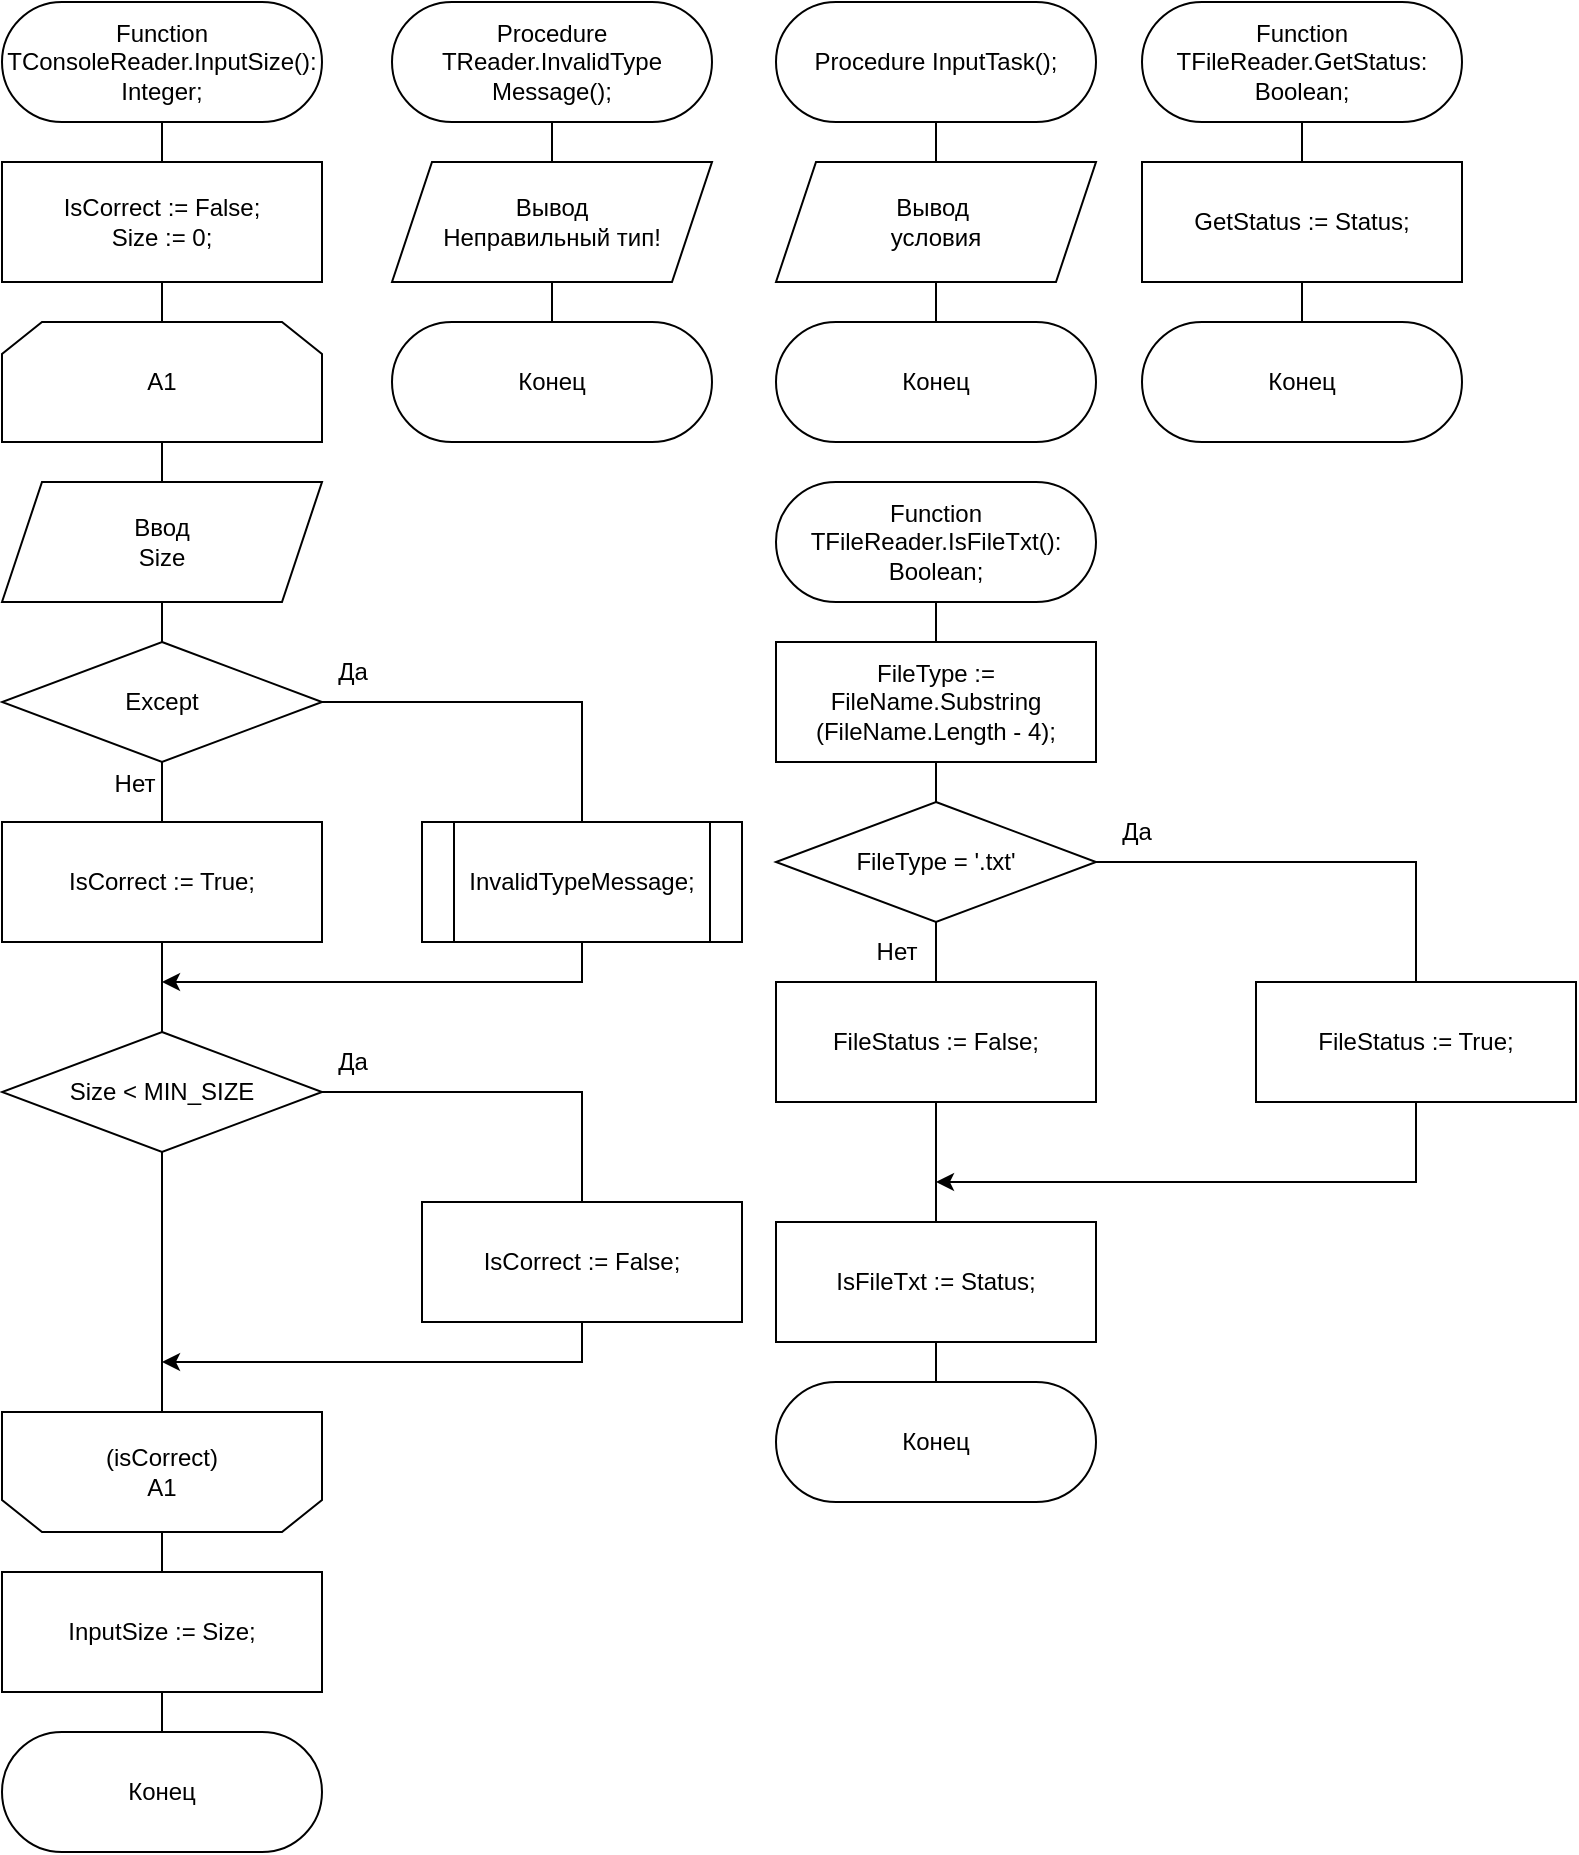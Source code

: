 <mxfile version="22.1.7" type="device" pages="10">
  <diagram name="Page-1" id="c_sm5_R2ewOlMTjAROCq">
    <mxGraphModel dx="2074" dy="1124" grid="1" gridSize="10" guides="1" tooltips="1" connect="1" arrows="1" fold="1" page="1" pageScale="1" pageWidth="827" pageHeight="1169" math="0" shadow="0">
      <root>
        <mxCell id="0" />
        <mxCell id="1" parent="0" />
        <mxCell id="Oo8H4tYvnXsJFKfrNLrs-5" style="edgeStyle=orthogonalEdgeStyle;rounded=0;orthogonalLoop=1;jettySize=auto;html=1;entryX=0.5;entryY=0;entryDx=0;entryDy=0;endArrow=none;endFill=0;" parent="1" source="Oo8H4tYvnXsJFKfrNLrs-1" target="Oo8H4tYvnXsJFKfrNLrs-3" edge="1">
          <mxGeometry relative="1" as="geometry" />
        </mxCell>
        <mxCell id="Oo8H4tYvnXsJFKfrNLrs-1" value="Procedure TReader.InvalidType&lt;br&gt;Message();" style="rounded=1;whiteSpace=wrap;html=1;arcSize=50;" parent="1" vertex="1">
          <mxGeometry x="235" y="40" width="160" height="60" as="geometry" />
        </mxCell>
        <mxCell id="Oo8H4tYvnXsJFKfrNLrs-6" style="edgeStyle=orthogonalEdgeStyle;rounded=0;orthogonalLoop=1;jettySize=auto;html=1;entryX=0.5;entryY=0;entryDx=0;entryDy=0;endArrow=none;endFill=0;" parent="1" source="Oo8H4tYvnXsJFKfrNLrs-3" target="Oo8H4tYvnXsJFKfrNLrs-4" edge="1">
          <mxGeometry relative="1" as="geometry" />
        </mxCell>
        <mxCell id="Oo8H4tYvnXsJFKfrNLrs-3" value="Вывод&lt;br&gt;Неправильный тип!" style="shape=parallelogram;perimeter=parallelogramPerimeter;whiteSpace=wrap;html=1;fixedSize=1;" parent="1" vertex="1">
          <mxGeometry x="235" y="120" width="160" height="60" as="geometry" />
        </mxCell>
        <mxCell id="Oo8H4tYvnXsJFKfrNLrs-4" value="Конец" style="rounded=1;whiteSpace=wrap;html=1;arcSize=50;" parent="1" vertex="1">
          <mxGeometry x="235" y="200" width="160" height="60" as="geometry" />
        </mxCell>
        <mxCell id="Oo8H4tYvnXsJFKfrNLrs-27" style="edgeStyle=orthogonalEdgeStyle;rounded=0;orthogonalLoop=1;jettySize=auto;html=1;entryX=0.5;entryY=0;entryDx=0;entryDy=0;endArrow=none;endFill=0;" parent="1" source="Oo8H4tYvnXsJFKfrNLrs-10" target="Oo8H4tYvnXsJFKfrNLrs-11" edge="1">
          <mxGeometry relative="1" as="geometry" />
        </mxCell>
        <mxCell id="Oo8H4tYvnXsJFKfrNLrs-10" value="Function TConsoleReader.InputSize(): Integer;" style="rounded=1;whiteSpace=wrap;html=1;arcSize=50;" parent="1" vertex="1">
          <mxGeometry x="40" y="40" width="160" height="60" as="geometry" />
        </mxCell>
        <mxCell id="Oo8H4tYvnXsJFKfrNLrs-28" style="edgeStyle=orthogonalEdgeStyle;rounded=0;orthogonalLoop=1;jettySize=auto;html=1;entryX=0.5;entryY=0;entryDx=0;entryDy=0;endArrow=none;endFill=0;" parent="1" source="Oo8H4tYvnXsJFKfrNLrs-11" target="Oo8H4tYvnXsJFKfrNLrs-12" edge="1">
          <mxGeometry relative="1" as="geometry" />
        </mxCell>
        <mxCell id="Oo8H4tYvnXsJFKfrNLrs-11" value="&lt;div&gt;IsCorrect := False;&lt;/div&gt;&lt;div&gt;Size := 0;&lt;/div&gt;" style="rounded=0;whiteSpace=wrap;html=1;" parent="1" vertex="1">
          <mxGeometry x="40" y="120" width="160" height="60" as="geometry" />
        </mxCell>
        <mxCell id="Oo8H4tYvnXsJFKfrNLrs-29" style="edgeStyle=orthogonalEdgeStyle;rounded=0;orthogonalLoop=1;jettySize=auto;html=1;entryX=0.5;entryY=0;entryDx=0;entryDy=0;endArrow=none;endFill=0;" parent="1" source="Oo8H4tYvnXsJFKfrNLrs-12" target="Oo8H4tYvnXsJFKfrNLrs-20" edge="1">
          <mxGeometry relative="1" as="geometry" />
        </mxCell>
        <mxCell id="Oo8H4tYvnXsJFKfrNLrs-12" value="A1" style="shape=loopLimit;whiteSpace=wrap;html=1;" parent="1" vertex="1">
          <mxGeometry x="40" y="200" width="160" height="60" as="geometry" />
        </mxCell>
        <mxCell id="Oo8H4tYvnXsJFKfrNLrs-13" value="" style="shape=loopLimit;whiteSpace=wrap;html=1;rotation=-180;" parent="1" vertex="1">
          <mxGeometry x="40" y="745" width="160" height="60" as="geometry" />
        </mxCell>
        <mxCell id="Oo8H4tYvnXsJFKfrNLrs-35" style="edgeStyle=orthogonalEdgeStyle;rounded=0;orthogonalLoop=1;jettySize=auto;html=1;entryX=0.5;entryY=0;entryDx=0;entryDy=0;endArrow=none;endFill=0;" parent="1" source="Oo8H4tYvnXsJFKfrNLrs-14" target="Oo8H4tYvnXsJFKfrNLrs-25" edge="1">
          <mxGeometry relative="1" as="geometry" />
        </mxCell>
        <mxCell id="Oo8H4tYvnXsJFKfrNLrs-14" value="(isCorrect)&lt;br&gt;A1" style="text;html=1;strokeColor=none;fillColor=none;align=center;verticalAlign=middle;whiteSpace=wrap;rounded=0;" parent="1" vertex="1">
          <mxGeometry x="40" y="745" width="160" height="60" as="geometry" />
        </mxCell>
        <mxCell id="Oo8H4tYvnXsJFKfrNLrs-30" style="edgeStyle=orthogonalEdgeStyle;rounded=0;orthogonalLoop=1;jettySize=auto;html=1;entryX=0.5;entryY=0;entryDx=0;entryDy=0;endArrow=none;endFill=0;" parent="1" source="Oo8H4tYvnXsJFKfrNLrs-20" edge="1">
          <mxGeometry relative="1" as="geometry">
            <mxPoint x="120" y="360" as="targetPoint" />
          </mxGeometry>
        </mxCell>
        <mxCell id="Oo8H4tYvnXsJFKfrNLrs-20" value="Ввод&lt;br&gt;Size" style="shape=parallelogram;perimeter=parallelogramPerimeter;whiteSpace=wrap;html=1;fixedSize=1;" parent="1" vertex="1">
          <mxGeometry x="40" y="280" width="160" height="60" as="geometry" />
        </mxCell>
        <mxCell id="Oo8H4tYvnXsJFKfrNLrs-36" style="edgeStyle=orthogonalEdgeStyle;rounded=0;orthogonalLoop=1;jettySize=auto;html=1;entryX=0.5;entryY=0;entryDx=0;entryDy=0;endArrow=none;endFill=0;" parent="1" source="Oo8H4tYvnXsJFKfrNLrs-25" target="Oo8H4tYvnXsJFKfrNLrs-26" edge="1">
          <mxGeometry relative="1" as="geometry" />
        </mxCell>
        <mxCell id="Oo8H4tYvnXsJFKfrNLrs-25" value="InputSize := Size;" style="rounded=0;whiteSpace=wrap;html=1;" parent="1" vertex="1">
          <mxGeometry x="40" y="825" width="160" height="60" as="geometry" />
        </mxCell>
        <mxCell id="Oo8H4tYvnXsJFKfrNLrs-26" value="Конец" style="rounded=1;whiteSpace=wrap;html=1;arcSize=50;" parent="1" vertex="1">
          <mxGeometry x="40" y="905" width="160" height="60" as="geometry" />
        </mxCell>
        <mxCell id="Oo8H4tYvnXsJFKfrNLrs-39" style="edgeStyle=orthogonalEdgeStyle;rounded=0;orthogonalLoop=1;jettySize=auto;html=1;entryX=0.5;entryY=0;entryDx=0;entryDy=0;endArrow=none;endFill=0;" parent="1" source="Oo8H4tYvnXsJFKfrNLrs-40" target="Oo8H4tYvnXsJFKfrNLrs-42" edge="1">
          <mxGeometry relative="1" as="geometry" />
        </mxCell>
        <mxCell id="Oo8H4tYvnXsJFKfrNLrs-40" value="Function TFileReader.IsFileTxt(): Boolean;" style="rounded=1;whiteSpace=wrap;html=1;arcSize=50;" parent="1" vertex="1">
          <mxGeometry x="427" y="280" width="160" height="60" as="geometry" />
        </mxCell>
        <mxCell id="Oo8H4tYvnXsJFKfrNLrs-41" style="edgeStyle=orthogonalEdgeStyle;rounded=0;orthogonalLoop=1;jettySize=auto;html=1;entryX=0.5;entryY=0;entryDx=0;entryDy=0;endArrow=none;endFill=0;" parent="1" source="Oo8H4tYvnXsJFKfrNLrs-42" target="Oo8H4tYvnXsJFKfrNLrs-45" edge="1">
          <mxGeometry relative="1" as="geometry" />
        </mxCell>
        <mxCell id="Oo8H4tYvnXsJFKfrNLrs-42" value="FileType := FileName.Substring&lt;br&gt;(FileName.Length - 4);" style="rounded=0;whiteSpace=wrap;html=1;" parent="1" vertex="1">
          <mxGeometry x="427" y="360" width="160" height="60" as="geometry" />
        </mxCell>
        <mxCell id="Oo8H4tYvnXsJFKfrNLrs-43" style="edgeStyle=orthogonalEdgeStyle;rounded=0;orthogonalLoop=1;jettySize=auto;html=1;entryX=0.5;entryY=0;entryDx=0;entryDy=0;endArrow=none;endFill=0;" parent="1" source="Oo8H4tYvnXsJFKfrNLrs-45" target="Oo8H4tYvnXsJFKfrNLrs-46" edge="1">
          <mxGeometry relative="1" as="geometry" />
        </mxCell>
        <mxCell id="Oo8H4tYvnXsJFKfrNLrs-44" style="edgeStyle=orthogonalEdgeStyle;rounded=0;orthogonalLoop=1;jettySize=auto;html=1;entryX=0.5;entryY=0;entryDx=0;entryDy=0;endArrow=none;endFill=0;" parent="1" source="Oo8H4tYvnXsJFKfrNLrs-45" target="Oo8H4tYvnXsJFKfrNLrs-48" edge="1">
          <mxGeometry relative="1" as="geometry" />
        </mxCell>
        <mxCell id="Oo8H4tYvnXsJFKfrNLrs-45" value="FileType = &#39;.txt&#39;" style="rhombus;whiteSpace=wrap;html=1;" parent="1" vertex="1">
          <mxGeometry x="427" y="440" width="160" height="60" as="geometry" />
        </mxCell>
        <mxCell id="Oo8H4tYvnXsJFKfrNLrs-46" value="FileStatus := True;" style="rounded=0;whiteSpace=wrap;html=1;" parent="1" vertex="1">
          <mxGeometry x="667" y="530" width="160" height="60" as="geometry" />
        </mxCell>
        <mxCell id="Oo8H4tYvnXsJFKfrNLrs-55" style="edgeStyle=orthogonalEdgeStyle;rounded=0;orthogonalLoop=1;jettySize=auto;html=1;entryX=0.5;entryY=0;entryDx=0;entryDy=0;endArrow=none;endFill=0;" parent="1" source="Oo8H4tYvnXsJFKfrNLrs-48" target="Oo8H4tYvnXsJFKfrNLrs-53" edge="1">
          <mxGeometry relative="1" as="geometry" />
        </mxCell>
        <mxCell id="Oo8H4tYvnXsJFKfrNLrs-48" value="FileStatus := False;" style="rounded=0;whiteSpace=wrap;html=1;" parent="1" vertex="1">
          <mxGeometry x="427" y="530" width="160" height="60" as="geometry" />
        </mxCell>
        <mxCell id="Oo8H4tYvnXsJFKfrNLrs-49" value="Конец" style="rounded=1;whiteSpace=wrap;html=1;arcSize=50;" parent="1" vertex="1">
          <mxGeometry x="427" y="730" width="160" height="60" as="geometry" />
        </mxCell>
        <mxCell id="Oo8H4tYvnXsJFKfrNLrs-50" value="Да" style="text;html=1;align=center;verticalAlign=middle;resizable=0;points=[];autosize=1;strokeColor=none;fillColor=none;" parent="1" vertex="1">
          <mxGeometry x="587" y="440" width="40" height="30" as="geometry" />
        </mxCell>
        <mxCell id="Oo8H4tYvnXsJFKfrNLrs-51" value="Нет" style="text;html=1;align=center;verticalAlign=middle;resizable=0;points=[];autosize=1;strokeColor=none;fillColor=none;" parent="1" vertex="1">
          <mxGeometry x="467" y="500" width="40" height="30" as="geometry" />
        </mxCell>
        <mxCell id="Oo8H4tYvnXsJFKfrNLrs-52" value="" style="endArrow=classic;html=1;rounded=0;exitX=0.5;exitY=1;exitDx=0;exitDy=0;" parent="1" source="Oo8H4tYvnXsJFKfrNLrs-46" edge="1">
          <mxGeometry width="50" height="50" relative="1" as="geometry">
            <mxPoint x="517" y="670" as="sourcePoint" />
            <mxPoint x="507" y="630" as="targetPoint" />
            <Array as="points">
              <mxPoint x="747" y="630" />
            </Array>
          </mxGeometry>
        </mxCell>
        <mxCell id="Oo8H4tYvnXsJFKfrNLrs-56" style="edgeStyle=orthogonalEdgeStyle;rounded=0;orthogonalLoop=1;jettySize=auto;html=1;entryX=0.5;entryY=0;entryDx=0;entryDy=0;endArrow=none;endFill=0;" parent="1" source="Oo8H4tYvnXsJFKfrNLrs-53" target="Oo8H4tYvnXsJFKfrNLrs-49" edge="1">
          <mxGeometry relative="1" as="geometry" />
        </mxCell>
        <mxCell id="Oo8H4tYvnXsJFKfrNLrs-53" value="IsFileTxt := Status;" style="rounded=0;whiteSpace=wrap;html=1;" parent="1" vertex="1">
          <mxGeometry x="427" y="650" width="160" height="60" as="geometry" />
        </mxCell>
        <mxCell id="EzMbGd-t7jy3WfYt-U0J-1" style="edgeStyle=orthogonalEdgeStyle;rounded=0;orthogonalLoop=1;jettySize=auto;html=1;entryX=0.5;entryY=0;entryDx=0;entryDy=0;endArrow=none;endFill=0;" parent="1" source="EzMbGd-t7jy3WfYt-U0J-2" target="EzMbGd-t7jy3WfYt-U0J-25" edge="1">
          <mxGeometry relative="1" as="geometry">
            <mxPoint x="330" y="440" as="targetPoint" />
          </mxGeometry>
        </mxCell>
        <mxCell id="EzMbGd-t7jy3WfYt-U0J-27" style="edgeStyle=orthogonalEdgeStyle;rounded=0;orthogonalLoop=1;jettySize=auto;html=1;entryX=0.5;entryY=0;entryDx=0;entryDy=0;endArrow=none;endFill=0;" parent="1" source="EzMbGd-t7jy3WfYt-U0J-2" target="EzMbGd-t7jy3WfYt-U0J-26" edge="1">
          <mxGeometry relative="1" as="geometry" />
        </mxCell>
        <mxCell id="EzMbGd-t7jy3WfYt-U0J-2" value="Except" style="rhombus;whiteSpace=wrap;html=1;" parent="1" vertex="1">
          <mxGeometry x="40" y="360" width="160" height="60" as="geometry" />
        </mxCell>
        <mxCell id="EzMbGd-t7jy3WfYt-U0J-4" value="" style="endArrow=classic;html=1;rounded=0;exitX=0.5;exitY=1;exitDx=0;exitDy=0;" parent="1" source="EzMbGd-t7jy3WfYt-U0J-25" edge="1">
          <mxGeometry width="50" height="50" relative="1" as="geometry">
            <mxPoint x="330" y="500" as="sourcePoint" />
            <mxPoint x="120" y="530" as="targetPoint" />
            <Array as="points">
              <mxPoint x="330" y="530" />
            </Array>
          </mxGeometry>
        </mxCell>
        <mxCell id="EzMbGd-t7jy3WfYt-U0J-5" value="Да" style="text;html=1;align=center;verticalAlign=middle;resizable=0;points=[];autosize=1;strokeColor=none;fillColor=none;" parent="1" vertex="1">
          <mxGeometry x="195" y="360" width="40" height="30" as="geometry" />
        </mxCell>
        <mxCell id="EzMbGd-t7jy3WfYt-U0J-6" value="Нет" style="text;html=1;align=center;verticalAlign=middle;resizable=0;points=[];autosize=1;strokeColor=none;fillColor=none;" parent="1" vertex="1">
          <mxGeometry x="86" y="416" width="40" height="30" as="geometry" />
        </mxCell>
        <mxCell id="EzMbGd-t7jy3WfYt-U0J-25" value="InvalidTypeMessage;" style="shape=process;whiteSpace=wrap;html=1;backgroundOutline=1;" parent="1" vertex="1">
          <mxGeometry x="250" y="450" width="160" height="60" as="geometry" />
        </mxCell>
        <mxCell id="EzMbGd-t7jy3WfYt-U0J-34" style="edgeStyle=orthogonalEdgeStyle;rounded=0;orthogonalLoop=1;jettySize=auto;html=1;entryX=0.5;entryY=0;entryDx=0;entryDy=0;endArrow=none;endFill=0;" parent="1" source="EzMbGd-t7jy3WfYt-U0J-26" target="EzMbGd-t7jy3WfYt-U0J-29" edge="1">
          <mxGeometry relative="1" as="geometry" />
        </mxCell>
        <mxCell id="EzMbGd-t7jy3WfYt-U0J-26" value="IsCorrect := True;" style="rounded=0;whiteSpace=wrap;html=1;" parent="1" vertex="1">
          <mxGeometry x="40" y="450" width="160" height="60" as="geometry" />
        </mxCell>
        <mxCell id="EzMbGd-t7jy3WfYt-U0J-31" style="edgeStyle=orthogonalEdgeStyle;rounded=0;orthogonalLoop=1;jettySize=auto;html=1;entryX=0.5;entryY=0;entryDx=0;entryDy=0;endArrow=none;endFill=0;" parent="1" source="EzMbGd-t7jy3WfYt-U0J-29" target="EzMbGd-t7jy3WfYt-U0J-30" edge="1">
          <mxGeometry relative="1" as="geometry" />
        </mxCell>
        <mxCell id="EzMbGd-t7jy3WfYt-U0J-32" style="edgeStyle=orthogonalEdgeStyle;rounded=0;orthogonalLoop=1;jettySize=auto;html=1;entryX=0.5;entryY=0;entryDx=0;entryDy=0;endArrow=none;endFill=0;" parent="1" source="EzMbGd-t7jy3WfYt-U0J-29" target="Oo8H4tYvnXsJFKfrNLrs-14" edge="1">
          <mxGeometry relative="1" as="geometry" />
        </mxCell>
        <mxCell id="EzMbGd-t7jy3WfYt-U0J-29" value="Size &amp;lt; MIN_SIZE" style="rhombus;whiteSpace=wrap;html=1;" parent="1" vertex="1">
          <mxGeometry x="40" y="555" width="160" height="60" as="geometry" />
        </mxCell>
        <mxCell id="EzMbGd-t7jy3WfYt-U0J-30" value="IsCorrect := False;" style="rounded=0;whiteSpace=wrap;html=1;" parent="1" vertex="1">
          <mxGeometry x="250" y="640" width="160" height="60" as="geometry" />
        </mxCell>
        <mxCell id="EzMbGd-t7jy3WfYt-U0J-33" value="" style="endArrow=classic;html=1;rounded=0;exitX=0.5;exitY=1;exitDx=0;exitDy=0;" parent="1" edge="1">
          <mxGeometry width="50" height="50" relative="1" as="geometry">
            <mxPoint x="330" y="700" as="sourcePoint" />
            <mxPoint x="120" y="720" as="targetPoint" />
            <Array as="points">
              <mxPoint x="330" y="720" />
            </Array>
          </mxGeometry>
        </mxCell>
        <mxCell id="EzMbGd-t7jy3WfYt-U0J-35" value="Да" style="text;html=1;align=center;verticalAlign=middle;resizable=0;points=[];autosize=1;strokeColor=none;fillColor=none;" parent="1" vertex="1">
          <mxGeometry x="195" y="555" width="40" height="30" as="geometry" />
        </mxCell>
        <mxCell id="-g2WiOvNNWGhcYdDvf1--1" style="edgeStyle=orthogonalEdgeStyle;rounded=0;orthogonalLoop=1;jettySize=auto;html=1;entryX=0.5;entryY=0;entryDx=0;entryDy=0;endArrow=none;endFill=0;" parent="1" source="-g2WiOvNNWGhcYdDvf1--2" target="-g2WiOvNNWGhcYdDvf1--5" edge="1">
          <mxGeometry relative="1" as="geometry" />
        </mxCell>
        <mxCell id="-g2WiOvNNWGhcYdDvf1--2" value="Procedure InputTask();" style="rounded=1;whiteSpace=wrap;html=1;arcSize=50;" parent="1" vertex="1">
          <mxGeometry x="427" y="40" width="160" height="60" as="geometry" />
        </mxCell>
        <mxCell id="-g2WiOvNNWGhcYdDvf1--3" value="Конец" style="rounded=1;whiteSpace=wrap;html=1;arcSize=50;" parent="1" vertex="1">
          <mxGeometry x="427" y="200" width="160" height="60" as="geometry" />
        </mxCell>
        <mxCell id="-g2WiOvNNWGhcYdDvf1--4" style="edgeStyle=orthogonalEdgeStyle;rounded=0;orthogonalLoop=1;jettySize=auto;html=1;entryX=0.5;entryY=0;entryDx=0;entryDy=0;endArrow=none;endFill=0;" parent="1" source="-g2WiOvNNWGhcYdDvf1--5" target="-g2WiOvNNWGhcYdDvf1--3" edge="1">
          <mxGeometry relative="1" as="geometry" />
        </mxCell>
        <mxCell id="-g2WiOvNNWGhcYdDvf1--5" value="Вывод&amp;nbsp;&lt;br&gt;условия" style="shape=parallelogram;perimeter=parallelogramPerimeter;whiteSpace=wrap;html=1;fixedSize=1;" parent="1" vertex="1">
          <mxGeometry x="427" y="120" width="160" height="60" as="geometry" />
        </mxCell>
        <mxCell id="oiESF6Nkm6xoMeEAnU2s-4" style="edgeStyle=orthogonalEdgeStyle;rounded=0;orthogonalLoop=1;jettySize=auto;html=1;entryX=0.5;entryY=0;entryDx=0;entryDy=0;endArrow=none;endFill=0;" parent="1" source="oiESF6Nkm6xoMeEAnU2s-1" target="oiESF6Nkm6xoMeEAnU2s-2" edge="1">
          <mxGeometry relative="1" as="geometry" />
        </mxCell>
        <mxCell id="oiESF6Nkm6xoMeEAnU2s-1" value="Function TFileReader.GetStatus: Boolean;" style="rounded=1;whiteSpace=wrap;html=1;arcSize=50;" parent="1" vertex="1">
          <mxGeometry x="610" y="40" width="160" height="60" as="geometry" />
        </mxCell>
        <mxCell id="oiESF6Nkm6xoMeEAnU2s-5" style="edgeStyle=orthogonalEdgeStyle;rounded=0;orthogonalLoop=1;jettySize=auto;html=1;entryX=0.5;entryY=0;entryDx=0;entryDy=0;endArrow=none;endFill=0;" parent="1" source="oiESF6Nkm6xoMeEAnU2s-2" target="oiESF6Nkm6xoMeEAnU2s-3" edge="1">
          <mxGeometry relative="1" as="geometry" />
        </mxCell>
        <mxCell id="oiESF6Nkm6xoMeEAnU2s-2" value="GetStatus := Status;" style="rounded=0;whiteSpace=wrap;html=1;" parent="1" vertex="1">
          <mxGeometry x="610" y="120" width="160" height="60" as="geometry" />
        </mxCell>
        <mxCell id="oiESF6Nkm6xoMeEAnU2s-3" value="Конец" style="rounded=1;whiteSpace=wrap;html=1;arcSize=50;" parent="1" vertex="1">
          <mxGeometry x="610" y="200" width="160" height="60" as="geometry" />
        </mxCell>
      </root>
    </mxGraphModel>
  </diagram>
  <diagram id="P_b8AlUURKR2F4CN5hQE" name="Page-2">
    <mxGraphModel dx="2074" dy="1124" grid="1" gridSize="10" guides="1" tooltips="1" connect="1" arrows="1" fold="1" page="1" pageScale="1" pageWidth="827" pageHeight="1169" math="0" shadow="0">
      <root>
        <mxCell id="0" />
        <mxCell id="1" parent="0" />
        <mxCell id="5__6ySZ9PaTJ1I_DTxog-1" style="edgeStyle=orthogonalEdgeStyle;rounded=0;orthogonalLoop=1;jettySize=auto;html=1;entryX=0.5;entryY=0;entryDx=0;entryDy=0;endArrow=none;endFill=0;" parent="1" source="5__6ySZ9PaTJ1I_DTxog-2" target="5__6ySZ9PaTJ1I_DTxog-13" edge="1">
          <mxGeometry relative="1" as="geometry" />
        </mxCell>
        <mxCell id="5__6ySZ9PaTJ1I_DTxog-2" value="Function TFileReader.IsFileReadable(): Boolean;" style="rounded=1;whiteSpace=wrap;html=1;arcSize=50;" parent="1" vertex="1">
          <mxGeometry x="40" y="40" width="160" height="60" as="geometry" />
        </mxCell>
        <mxCell id="5__6ySZ9PaTJ1I_DTxog-3" value="Конец" style="rounded=1;whiteSpace=wrap;html=1;arcSize=50;" parent="1" vertex="1">
          <mxGeometry x="40" y="510" width="160" height="60" as="geometry" />
        </mxCell>
        <mxCell id="5__6ySZ9PaTJ1I_DTxog-4" style="edgeStyle=orthogonalEdgeStyle;rounded=0;orthogonalLoop=1;jettySize=auto;html=1;entryX=0.5;entryY=0;entryDx=0;entryDy=0;endArrow=none;endFill=0;" parent="1" source="5__6ySZ9PaTJ1I_DTxog-6" target="5__6ySZ9PaTJ1I_DTxog-11" edge="1">
          <mxGeometry relative="1" as="geometry">
            <mxPoint x="115" y="290" as="targetPoint" />
          </mxGeometry>
        </mxCell>
        <mxCell id="5__6ySZ9PaTJ1I_DTxog-5" style="edgeStyle=orthogonalEdgeStyle;rounded=0;orthogonalLoop=1;jettySize=auto;html=1;entryX=0.5;entryY=0;entryDx=0;entryDy=0;endArrow=none;endFill=0;" parent="1" source="5__6ySZ9PaTJ1I_DTxog-6" edge="1">
          <mxGeometry relative="1" as="geometry">
            <mxPoint x="355" y="290" as="targetPoint" />
          </mxGeometry>
        </mxCell>
        <mxCell id="5__6ySZ9PaTJ1I_DTxog-6" value="Except" style="rhombus;whiteSpace=wrap;html=1;" parent="1" vertex="1">
          <mxGeometry x="40" y="200" width="160" height="60" as="geometry" />
        </mxCell>
        <mxCell id="5__6ySZ9PaTJ1I_DTxog-7" value="" style="endArrow=classic;html=1;rounded=0;exitX=0.5;exitY=1;exitDx=0;exitDy=0;" parent="1" edge="1">
          <mxGeometry width="50" height="50" relative="1" as="geometry">
            <mxPoint x="355" y="350" as="sourcePoint" />
            <mxPoint x="120" y="390" as="targetPoint" />
            <Array as="points">
              <mxPoint x="355" y="390" />
            </Array>
          </mxGeometry>
        </mxCell>
        <mxCell id="5__6ySZ9PaTJ1I_DTxog-8" value="Да" style="text;html=1;align=center;verticalAlign=middle;resizable=0;points=[];autosize=1;strokeColor=none;fillColor=none;" parent="1" vertex="1">
          <mxGeometry x="200" y="200" width="40" height="30" as="geometry" />
        </mxCell>
        <mxCell id="5__6ySZ9PaTJ1I_DTxog-9" value="Нет" style="text;html=1;align=center;verticalAlign=middle;resizable=0;points=[];autosize=1;strokeColor=none;fillColor=none;" parent="1" vertex="1">
          <mxGeometry x="80" y="260" width="40" height="30" as="geometry" />
        </mxCell>
        <mxCell id="5__6ySZ9PaTJ1I_DTxog-10" style="edgeStyle=orthogonalEdgeStyle;rounded=0;orthogonalLoop=1;jettySize=auto;html=1;entryX=0.5;entryY=0;entryDx=0;entryDy=0;endArrow=none;endFill=0;" parent="1" source="5__6ySZ9PaTJ1I_DTxog-11" target="5__6ySZ9PaTJ1I_DTxog-16" edge="1">
          <mxGeometry relative="1" as="geometry" />
        </mxCell>
        <mxCell id="5__6ySZ9PaTJ1I_DTxog-11" value="Status := True;" style="rounded=0;whiteSpace=wrap;html=1;" parent="1" vertex="1">
          <mxGeometry x="40" y="290" width="160" height="60" as="geometry" />
        </mxCell>
        <mxCell id="5__6ySZ9PaTJ1I_DTxog-12" style="edgeStyle=orthogonalEdgeStyle;rounded=0;orthogonalLoop=1;jettySize=auto;html=1;entryX=0.5;entryY=0;entryDx=0;entryDy=0;endArrow=none;endFill=0;" parent="1" source="5__6ySZ9PaTJ1I_DTxog-13" target="5__6ySZ9PaTJ1I_DTxog-6" edge="1">
          <mxGeometry relative="1" as="geometry" />
        </mxCell>
        <mxCell id="5__6ySZ9PaTJ1I_DTxog-13" value="Reset(InFile);" style="rounded=0;whiteSpace=wrap;html=1;" parent="1" vertex="1">
          <mxGeometry x="40" y="120" width="160" height="60" as="geometry" />
        </mxCell>
        <mxCell id="5__6ySZ9PaTJ1I_DTxog-14" value="Status := False;" style="rounded=0;whiteSpace=wrap;html=1;" parent="1" vertex="1">
          <mxGeometry x="280" y="290" width="160" height="60" as="geometry" />
        </mxCell>
        <mxCell id="5__6ySZ9PaTJ1I_DTxog-15" style="edgeStyle=orthogonalEdgeStyle;rounded=0;orthogonalLoop=1;jettySize=auto;html=1;entryX=0.5;entryY=0;entryDx=0;entryDy=0;endArrow=none;endFill=0;" parent="1" source="5__6ySZ9PaTJ1I_DTxog-16" target="5__6ySZ9PaTJ1I_DTxog-3" edge="1">
          <mxGeometry relative="1" as="geometry" />
        </mxCell>
        <mxCell id="5__6ySZ9PaTJ1I_DTxog-16" value="CloseFile(InFile);&lt;br&gt;IsFileReadable := Status;" style="rounded=0;whiteSpace=wrap;html=1;" parent="1" vertex="1">
          <mxGeometry x="40" y="430" width="160" height="60" as="geometry" />
        </mxCell>
        <mxCell id="W9F0b1cC66dV6vS5mgme-1" style="edgeStyle=orthogonalEdgeStyle;rounded=0;orthogonalLoop=1;jettySize=auto;html=1;entryX=0.5;entryY=0;entryDx=0;entryDy=0;endArrow=none;endFill=0;" parent="1" source="W9F0b1cC66dV6vS5mgme-2" target="W9F0b1cC66dV6vS5mgme-13" edge="1">
          <mxGeometry relative="1" as="geometry" />
        </mxCell>
        <mxCell id="W9F0b1cC66dV6vS5mgme-2" value="Function TFileReader.IsFileWritable(): Boolean;" style="rounded=1;whiteSpace=wrap;html=1;arcSize=50;" parent="1" vertex="1">
          <mxGeometry x="40" y="590" width="160" height="60" as="geometry" />
        </mxCell>
        <mxCell id="W9F0b1cC66dV6vS5mgme-3" value="Конец" style="rounded=1;whiteSpace=wrap;html=1;arcSize=50;" parent="1" vertex="1">
          <mxGeometry x="40" y="1060" width="160" height="60" as="geometry" />
        </mxCell>
        <mxCell id="W9F0b1cC66dV6vS5mgme-4" style="edgeStyle=orthogonalEdgeStyle;rounded=0;orthogonalLoop=1;jettySize=auto;html=1;entryX=0.5;entryY=0;entryDx=0;entryDy=0;endArrow=none;endFill=0;" parent="1" source="W9F0b1cC66dV6vS5mgme-6" target="W9F0b1cC66dV6vS5mgme-11" edge="1">
          <mxGeometry relative="1" as="geometry">
            <mxPoint x="115" y="840" as="targetPoint" />
          </mxGeometry>
        </mxCell>
        <mxCell id="W9F0b1cC66dV6vS5mgme-5" style="edgeStyle=orthogonalEdgeStyle;rounded=0;orthogonalLoop=1;jettySize=auto;html=1;entryX=0.5;entryY=0;entryDx=0;entryDy=0;endArrow=none;endFill=0;" parent="1" source="W9F0b1cC66dV6vS5mgme-6" edge="1">
          <mxGeometry relative="1" as="geometry">
            <mxPoint x="355" y="840" as="targetPoint" />
          </mxGeometry>
        </mxCell>
        <mxCell id="W9F0b1cC66dV6vS5mgme-6" value="Except" style="rhombus;whiteSpace=wrap;html=1;" parent="1" vertex="1">
          <mxGeometry x="40" y="750" width="160" height="60" as="geometry" />
        </mxCell>
        <mxCell id="W9F0b1cC66dV6vS5mgme-7" value="" style="endArrow=classic;html=1;rounded=0;exitX=0.5;exitY=1;exitDx=0;exitDy=0;" parent="1" edge="1">
          <mxGeometry width="50" height="50" relative="1" as="geometry">
            <mxPoint x="355" y="900" as="sourcePoint" />
            <mxPoint x="120" y="940" as="targetPoint" />
            <Array as="points">
              <mxPoint x="355" y="940" />
            </Array>
          </mxGeometry>
        </mxCell>
        <mxCell id="W9F0b1cC66dV6vS5mgme-8" value="Да" style="text;html=1;align=center;verticalAlign=middle;resizable=0;points=[];autosize=1;strokeColor=none;fillColor=none;" parent="1" vertex="1">
          <mxGeometry x="200" y="750" width="40" height="30" as="geometry" />
        </mxCell>
        <mxCell id="W9F0b1cC66dV6vS5mgme-9" value="Нет" style="text;html=1;align=center;verticalAlign=middle;resizable=0;points=[];autosize=1;strokeColor=none;fillColor=none;" parent="1" vertex="1">
          <mxGeometry x="80" y="810" width="40" height="30" as="geometry" />
        </mxCell>
        <mxCell id="W9F0b1cC66dV6vS5mgme-10" style="edgeStyle=orthogonalEdgeStyle;rounded=0;orthogonalLoop=1;jettySize=auto;html=1;entryX=0.5;entryY=0;entryDx=0;entryDy=0;endArrow=none;endFill=0;" parent="1" source="W9F0b1cC66dV6vS5mgme-11" target="W9F0b1cC66dV6vS5mgme-16" edge="1">
          <mxGeometry relative="1" as="geometry" />
        </mxCell>
        <mxCell id="W9F0b1cC66dV6vS5mgme-11" value="FileStatus := True;" style="rounded=0;whiteSpace=wrap;html=1;" parent="1" vertex="1">
          <mxGeometry x="40" y="840" width="160" height="60" as="geometry" />
        </mxCell>
        <mxCell id="W9F0b1cC66dV6vS5mgme-12" style="edgeStyle=orthogonalEdgeStyle;rounded=0;orthogonalLoop=1;jettySize=auto;html=1;entryX=0.5;entryY=0;entryDx=0;entryDy=0;endArrow=none;endFill=0;" parent="1" source="W9F0b1cC66dV6vS5mgme-13" target="W9F0b1cC66dV6vS5mgme-6" edge="1">
          <mxGeometry relative="1" as="geometry" />
        </mxCell>
        <mxCell id="W9F0b1cC66dV6vS5mgme-13" value="Rewrite(OutFile);" style="rounded=0;whiteSpace=wrap;html=1;" parent="1" vertex="1">
          <mxGeometry x="40" y="670" width="160" height="60" as="geometry" />
        </mxCell>
        <mxCell id="W9F0b1cC66dV6vS5mgme-14" value="FileStatus := False;" style="rounded=0;whiteSpace=wrap;html=1;" parent="1" vertex="1">
          <mxGeometry x="280" y="840" width="160" height="60" as="geometry" />
        </mxCell>
        <mxCell id="W9F0b1cC66dV6vS5mgme-15" style="edgeStyle=orthogonalEdgeStyle;rounded=0;orthogonalLoop=1;jettySize=auto;html=1;entryX=0.5;entryY=0;entryDx=0;entryDy=0;endArrow=none;endFill=0;" parent="1" source="W9F0b1cC66dV6vS5mgme-16" target="W9F0b1cC66dV6vS5mgme-3" edge="1">
          <mxGeometry relative="1" as="geometry" />
        </mxCell>
        <mxCell id="W9F0b1cC66dV6vS5mgme-16" value="CloseFile(OutFile);&lt;br&gt;IsFileWritable := FileStatus;" style="rounded=0;whiteSpace=wrap;html=1;" parent="1" vertex="1">
          <mxGeometry x="40" y="980" width="160" height="60" as="geometry" />
        </mxCell>
        <mxCell id="s45JFcdIaxJTTXrAuUSs-4" style="edgeStyle=orthogonalEdgeStyle;rounded=0;orthogonalLoop=1;jettySize=auto;html=1;entryX=0.5;entryY=0;entryDx=0;entryDy=0;endArrow=none;endFill=0;" parent="1" source="v0RBWP0k2A6DspDaWM7A-1" target="v0RBWP0k2A6DspDaWM7A-2" edge="1">
          <mxGeometry relative="1" as="geometry" />
        </mxCell>
        <mxCell id="v0RBWP0k2A6DspDaWM7A-1" value="Procedure TFileReader.SetFileName;" style="rounded=1;whiteSpace=wrap;html=1;arcSize=50;" parent="1" vertex="1">
          <mxGeometry x="460" y="490" width="160" height="60" as="geometry" />
        </mxCell>
        <mxCell id="s45JFcdIaxJTTXrAuUSs-5" style="edgeStyle=orthogonalEdgeStyle;rounded=0;orthogonalLoop=1;jettySize=auto;html=1;entryX=0.5;entryY=0;entryDx=0;entryDy=0;endArrow=none;endFill=0;" parent="1" source="v0RBWP0k2A6DspDaWM7A-2" target="s45JFcdIaxJTTXrAuUSs-1" edge="1">
          <mxGeometry relative="1" as="geometry" />
        </mxCell>
        <mxCell id="v0RBWP0k2A6DspDaWM7A-2" value="A1" style="shape=loopLimit;whiteSpace=wrap;html=1;" parent="1" vertex="1">
          <mxGeometry x="460" y="570" width="160" height="60" as="geometry" />
        </mxCell>
        <mxCell id="v0RBWP0k2A6DspDaWM7A-3" value="" style="shape=loopLimit;whiteSpace=wrap;html=1;rotation=-180;" parent="1" vertex="1">
          <mxGeometry x="460" y="810" width="160" height="60" as="geometry" />
        </mxCell>
        <mxCell id="s45JFcdIaxJTTXrAuUSs-8" style="edgeStyle=orthogonalEdgeStyle;rounded=0;orthogonalLoop=1;jettySize=auto;html=1;entryX=0.5;entryY=0;entryDx=0;entryDy=0;endArrow=none;endFill=0;" parent="1" source="v0RBWP0k2A6DspDaWM7A-4" target="s45JFcdIaxJTTXrAuUSs-3" edge="1">
          <mxGeometry relative="1" as="geometry" />
        </mxCell>
        <mxCell id="v0RBWP0k2A6DspDaWM7A-4" value="(IsFileGood())&lt;br&gt;A1" style="text;html=1;strokeColor=none;fillColor=none;align=center;verticalAlign=middle;whiteSpace=wrap;rounded=0;" parent="1" vertex="1">
          <mxGeometry x="460" y="810" width="160" height="60" as="geometry" />
        </mxCell>
        <mxCell id="s45JFcdIaxJTTXrAuUSs-6" style="edgeStyle=orthogonalEdgeStyle;rounded=0;orthogonalLoop=1;jettySize=auto;html=1;entryX=0.5;entryY=0;entryDx=0;entryDy=0;endArrow=none;endFill=0;" parent="1" source="s45JFcdIaxJTTXrAuUSs-1" target="s45JFcdIaxJTTXrAuUSs-2" edge="1">
          <mxGeometry relative="1" as="geometry" />
        </mxCell>
        <mxCell id="s45JFcdIaxJTTXrAuUSs-1" value="Ввод&lt;br&gt;FileName" style="shape=parallelogram;perimeter=parallelogramPerimeter;whiteSpace=wrap;html=1;fixedSize=1;" parent="1" vertex="1">
          <mxGeometry x="460" y="650" width="160" height="60" as="geometry" />
        </mxCell>
        <mxCell id="s45JFcdIaxJTTXrAuUSs-7" style="edgeStyle=orthogonalEdgeStyle;rounded=0;orthogonalLoop=1;jettySize=auto;html=1;entryX=0.5;entryY=0;entryDx=0;entryDy=0;endArrow=none;endFill=0;" parent="1" source="s45JFcdIaxJTTXrAuUSs-2" target="v0RBWP0k2A6DspDaWM7A-4" edge="1">
          <mxGeometry relative="1" as="geometry" />
        </mxCell>
        <mxCell id="s45JFcdIaxJTTXrAuUSs-2" value="AssignFile(InFile, FileName);" style="rounded=0;whiteSpace=wrap;html=1;" parent="1" vertex="1">
          <mxGeometry x="460" y="730" width="160" height="60" as="geometry" />
        </mxCell>
        <mxCell id="s45JFcdIaxJTTXrAuUSs-3" value="Конец" style="rounded=1;whiteSpace=wrap;html=1;arcSize=50;" parent="1" vertex="1">
          <mxGeometry x="460" y="890" width="160" height="60" as="geometry" />
        </mxCell>
        <mxCell id="6ysU0yT49TnnhJeBOJZr-1" style="edgeStyle=orthogonalEdgeStyle;rounded=0;orthogonalLoop=1;jettySize=auto;html=1;entryX=0.5;entryY=0;entryDx=0;entryDy=0;endArrow=none;endFill=0;" parent="1" source="6ysU0yT49TnnhJeBOJZr-2" target="6ysU0yT49TnnhJeBOJZr-4" edge="1">
          <mxGeometry relative="1" as="geometry" />
        </mxCell>
        <mxCell id="6ysU0yT49TnnhJeBOJZr-2" value="Procedure MargeSort(Var Arr: TArray; First, Last: Integer);" style="rounded=1;whiteSpace=wrap;html=1;arcSize=50;" parent="1" vertex="1">
          <mxGeometry x="655" y="360" width="160" height="60" as="geometry" />
        </mxCell>
        <mxCell id="6ysU0yT49TnnhJeBOJZr-3" style="edgeStyle=orthogonalEdgeStyle;rounded=0;orthogonalLoop=1;jettySize=auto;html=1;endArrow=none;endFill=0;" parent="1" source="6ysU0yT49TnnhJeBOJZr-4" target="6ysU0yT49TnnhJeBOJZr-6" edge="1">
          <mxGeometry relative="1" as="geometry" />
        </mxCell>
        <mxCell id="6ysU0yT49TnnhJeBOJZr-4" value="Step := 1;" style="rounded=0;whiteSpace=wrap;html=1;" parent="1" vertex="1">
          <mxGeometry x="655" y="440" width="160" height="60" as="geometry" />
        </mxCell>
        <mxCell id="6ysU0yT49TnnhJeBOJZr-5" style="edgeStyle=orthogonalEdgeStyle;rounded=0;orthogonalLoop=1;jettySize=auto;html=1;entryX=0.5;entryY=0;entryDx=0;entryDy=0;endArrow=none;endFill=0;" parent="1" source="6ysU0yT49TnnhJeBOJZr-6" target="6ysU0yT49TnnhJeBOJZr-19" edge="1">
          <mxGeometry relative="1" as="geometry" />
        </mxCell>
        <mxCell id="6ysU0yT49TnnhJeBOJZr-6" value="A1&lt;br&gt;(Step &amp;lt; Last)" style="shape=loopLimit;whiteSpace=wrap;html=1;" parent="1" vertex="1">
          <mxGeometry x="655" y="520" width="160" height="60" as="geometry" />
        </mxCell>
        <mxCell id="6ysU0yT49TnnhJeBOJZr-7" value="" style="shape=loopLimit;whiteSpace=wrap;html=1;rotation=-180;" parent="1" vertex="1">
          <mxGeometry x="655" y="1000.5" width="160" height="60" as="geometry" />
        </mxCell>
        <mxCell id="6ysU0yT49TnnhJeBOJZr-8" style="edgeStyle=orthogonalEdgeStyle;rounded=0;orthogonalLoop=1;jettySize=auto;html=1;entryX=0.5;entryY=0;entryDx=0;entryDy=0;endArrow=none;endFill=0;" parent="1" source="6ysU0yT49TnnhJeBOJZr-9" target="6ysU0yT49TnnhJeBOJZr-21" edge="1">
          <mxGeometry relative="1" as="geometry" />
        </mxCell>
        <mxCell id="6ysU0yT49TnnhJeBOJZr-9" value="A1" style="text;html=1;strokeColor=none;fillColor=none;align=center;verticalAlign=middle;whiteSpace=wrap;rounded=0;" parent="1" vertex="1">
          <mxGeometry x="655" y="1000.5" width="160" height="60" as="geometry" />
        </mxCell>
        <mxCell id="6ysU0yT49TnnhJeBOJZr-10" style="edgeStyle=orthogonalEdgeStyle;rounded=0;orthogonalLoop=1;jettySize=auto;html=1;entryX=0.5;entryY=0;entryDx=0;entryDy=0;endArrow=none;endFill=0;" parent="1" source="6ysU0yT49TnnhJeBOJZr-11" target="6ysU0yT49TnnhJeBOJZr-17" edge="1">
          <mxGeometry relative="1" as="geometry" />
        </mxCell>
        <mxCell id="6ysU0yT49TnnhJeBOJZr-11" value="&lt;div&gt;Marge(Arr, J, J + Step - 1,&amp;nbsp;&lt;/div&gt;&lt;div&gt;&lt;span style=&quot;background-color: initial;&quot;&gt;J + Step,&amp;nbsp;&lt;/span&gt;&lt;span style=&quot;background-color: initial;&quot;&gt;Min(J + Step * 2 - 1,&amp;nbsp;&lt;/span&gt;&lt;span style=&quot;background-color: initial;&quot;&gt;Last - 1));&lt;/span&gt;&lt;/div&gt;&lt;div&gt;J := J + Step * 2;&lt;/div&gt;" style="rounded=0;whiteSpace=wrap;html=1;" parent="1" vertex="1">
          <mxGeometry x="655" y="760" width="160" height="60" as="geometry" />
        </mxCell>
        <mxCell id="6ysU0yT49TnnhJeBOJZr-12" style="edgeStyle=orthogonalEdgeStyle;rounded=0;orthogonalLoop=1;jettySize=auto;html=1;entryX=0.5;entryY=0;entryDx=0;entryDy=0;endArrow=none;endFill=0;" parent="1" source="6ysU0yT49TnnhJeBOJZr-13" target="6ysU0yT49TnnhJeBOJZr-11" edge="1">
          <mxGeometry relative="1" as="geometry" />
        </mxCell>
        <mxCell id="6ysU0yT49TnnhJeBOJZr-13" value="A2&lt;br&gt;(J &amp;lt; Last - Step)" style="shape=loopLimit;whiteSpace=wrap;html=1;" parent="1" vertex="1">
          <mxGeometry x="655" y="680" width="160" height="60" as="geometry" />
        </mxCell>
        <mxCell id="6ysU0yT49TnnhJeBOJZr-14" value="" style="shape=loopLimit;whiteSpace=wrap;html=1;rotation=-180;" parent="1" vertex="1">
          <mxGeometry x="655" y="839.5" width="160" height="60" as="geometry" />
        </mxCell>
        <mxCell id="6ysU0yT49TnnhJeBOJZr-15" style="edgeStyle=orthogonalEdgeStyle;rounded=0;orthogonalLoop=1;jettySize=auto;html=1;entryX=0.5;entryY=0;entryDx=0;entryDy=0;endArrow=none;endFill=0;" parent="1" target="6ysU0yT49TnnhJeBOJZr-9" edge="1">
          <mxGeometry relative="1" as="geometry">
            <mxPoint x="735" y="980" as="sourcePoint" />
          </mxGeometry>
        </mxCell>
        <mxCell id="6ysU0yT49TnnhJeBOJZr-16" style="edgeStyle=orthogonalEdgeStyle;rounded=0;orthogonalLoop=1;jettySize=auto;html=1;entryX=0.5;entryY=0;entryDx=0;entryDy=0;endArrow=none;endFill=0;" parent="1" source="6ysU0yT49TnnhJeBOJZr-17" target="6ysU0yT49TnnhJeBOJZr-20" edge="1">
          <mxGeometry relative="1" as="geometry" />
        </mxCell>
        <mxCell id="6ysU0yT49TnnhJeBOJZr-17" value="A2" style="text;html=1;strokeColor=none;fillColor=none;align=center;verticalAlign=middle;whiteSpace=wrap;rounded=0;" parent="1" vertex="1">
          <mxGeometry x="655" y="839.5" width="160" height="60" as="geometry" />
        </mxCell>
        <mxCell id="6ysU0yT49TnnhJeBOJZr-18" style="edgeStyle=orthogonalEdgeStyle;rounded=0;orthogonalLoop=1;jettySize=auto;html=1;entryX=0.5;entryY=0;entryDx=0;entryDy=0;endArrow=none;endFill=0;" parent="1" source="6ysU0yT49TnnhJeBOJZr-19" target="6ysU0yT49TnnhJeBOJZr-13" edge="1">
          <mxGeometry relative="1" as="geometry" />
        </mxCell>
        <mxCell id="6ysU0yT49TnnhJeBOJZr-19" value="J := First;" style="rounded=0;whiteSpace=wrap;html=1;" parent="1" vertex="1">
          <mxGeometry x="655" y="600" width="160" height="60" as="geometry" />
        </mxCell>
        <mxCell id="6ysU0yT49TnnhJeBOJZr-20" value="Step := Step * 2;" style="rounded=0;whiteSpace=wrap;html=1;" parent="1" vertex="1">
          <mxGeometry x="655" y="920" width="160" height="60" as="geometry" />
        </mxCell>
        <mxCell id="6ysU0yT49TnnhJeBOJZr-21" value="Конец" style="rounded=1;whiteSpace=wrap;html=1;arcSize=50;" parent="1" vertex="1">
          <mxGeometry x="655" y="1080" width="160" height="60" as="geometry" />
        </mxCell>
        <mxCell id="tk8rX8M_fVJSWdQ7DqCm-1" style="edgeStyle=orthogonalEdgeStyle;rounded=0;orthogonalLoop=1;jettySize=auto;html=1;entryX=0.5;entryY=0;entryDx=0;entryDy=0;endArrow=none;endFill=0;" parent="1" source="tk8rX8M_fVJSWdQ7DqCm-2" target="tk8rX8M_fVJSWdQ7DqCm-5" edge="1">
          <mxGeometry relative="1" as="geometry" />
        </mxCell>
        <mxCell id="tk8rX8M_fVJSWdQ7DqCm-2" value="Function Min(First, Second: Integer): Integer;" style="rounded=1;whiteSpace=wrap;html=1;arcSize=50;" parent="1" vertex="1">
          <mxGeometry x="460" y="40" width="160" height="60" as="geometry" />
        </mxCell>
        <mxCell id="tk8rX8M_fVJSWdQ7DqCm-3" style="edgeStyle=orthogonalEdgeStyle;rounded=0;orthogonalLoop=1;jettySize=auto;html=1;entryX=0.5;entryY=0;entryDx=0;entryDy=0;endArrow=none;endFill=0;" parent="1" source="tk8rX8M_fVJSWdQ7DqCm-5" target="tk8rX8M_fVJSWdQ7DqCm-9" edge="1">
          <mxGeometry relative="1" as="geometry">
            <mxPoint x="750" y="200" as="targetPoint" />
          </mxGeometry>
        </mxCell>
        <mxCell id="tk8rX8M_fVJSWdQ7DqCm-4" style="edgeStyle=orthogonalEdgeStyle;rounded=0;orthogonalLoop=1;jettySize=auto;html=1;exitX=0.5;exitY=1;exitDx=0;exitDy=0;entryX=0.5;entryY=0;entryDx=0;entryDy=0;endArrow=none;endFill=0;" parent="1" source="tk8rX8M_fVJSWdQ7DqCm-5" target="tk8rX8M_fVJSWdQ7DqCm-11" edge="1">
          <mxGeometry relative="1" as="geometry" />
        </mxCell>
        <mxCell id="tk8rX8M_fVJSWdQ7DqCm-5" value="First &amp;lt; Second" style="rhombus;whiteSpace=wrap;html=1;" parent="1" vertex="1">
          <mxGeometry x="460" y="120" width="160" height="60" as="geometry" />
        </mxCell>
        <mxCell id="tk8rX8M_fVJSWdQ7DqCm-6" value="" style="endArrow=classic;html=1;rounded=0;exitX=0.5;exitY=1;exitDx=0;exitDy=0;" parent="1" source="tk8rX8M_fVJSWdQ7DqCm-9" edge="1">
          <mxGeometry width="50" height="50" relative="1" as="geometry">
            <mxPoint x="750" y="260" as="sourcePoint" />
            <mxPoint x="540" y="300" as="targetPoint" />
            <Array as="points">
              <mxPoint x="740" y="300" />
            </Array>
          </mxGeometry>
        </mxCell>
        <mxCell id="tk8rX8M_fVJSWdQ7DqCm-7" value="Да" style="text;html=1;align=center;verticalAlign=middle;resizable=0;points=[];autosize=1;strokeColor=none;fillColor=none;" parent="1" vertex="1">
          <mxGeometry x="615" y="120" width="40" height="30" as="geometry" />
        </mxCell>
        <mxCell id="tk8rX8M_fVJSWdQ7DqCm-8" value="Нет" style="text;html=1;align=center;verticalAlign=middle;resizable=0;points=[];autosize=1;strokeColor=none;fillColor=none;" parent="1" vertex="1">
          <mxGeometry x="505" y="180" width="40" height="30" as="geometry" />
        </mxCell>
        <mxCell id="tk8rX8M_fVJSWdQ7DqCm-9" value="MinNumber := First" style="rounded=0;whiteSpace=wrap;html=1;" parent="1" vertex="1">
          <mxGeometry x="660" y="210" width="160" height="60" as="geometry" />
        </mxCell>
        <mxCell id="tk8rX8M_fVJSWdQ7DqCm-10" style="edgeStyle=orthogonalEdgeStyle;rounded=0;orthogonalLoop=1;jettySize=auto;html=1;entryX=0.5;entryY=0;entryDx=0;entryDy=0;endArrow=none;endFill=0;" parent="1" source="tk8rX8M_fVJSWdQ7DqCm-11" target="tk8rX8M_fVJSWdQ7DqCm-13" edge="1">
          <mxGeometry relative="1" as="geometry" />
        </mxCell>
        <mxCell id="tk8rX8M_fVJSWdQ7DqCm-11" value="MinNumber := Second;" style="rounded=0;whiteSpace=wrap;html=1;" parent="1" vertex="1">
          <mxGeometry x="460" y="210" width="160" height="60" as="geometry" />
        </mxCell>
        <mxCell id="tk8rX8M_fVJSWdQ7DqCm-12" style="edgeStyle=orthogonalEdgeStyle;rounded=0;orthogonalLoop=1;jettySize=auto;html=1;entryX=0.5;entryY=0;entryDx=0;entryDy=0;endArrow=none;endFill=0;" parent="1" source="tk8rX8M_fVJSWdQ7DqCm-13" target="tk8rX8M_fVJSWdQ7DqCm-14" edge="1">
          <mxGeometry relative="1" as="geometry" />
        </mxCell>
        <mxCell id="tk8rX8M_fVJSWdQ7DqCm-13" value="Min := MinNumber;" style="rounded=0;whiteSpace=wrap;html=1;" parent="1" vertex="1">
          <mxGeometry x="460" y="320" width="160" height="60" as="geometry" />
        </mxCell>
        <mxCell id="tk8rX8M_fVJSWdQ7DqCm-14" value="Конец" style="rounded=1;whiteSpace=wrap;html=1;arcSize=50;" parent="1" vertex="1">
          <mxGeometry x="460" y="400" width="160" height="60" as="geometry" />
        </mxCell>
      </root>
    </mxGraphModel>
  </diagram>
  <diagram id="7E-LBsh-YrJLuFKpuui1" name="Page-3">
    <mxGraphModel dx="2901" dy="1124" grid="1" gridSize="10" guides="1" tooltips="1" connect="1" arrows="1" fold="1" page="1" pageScale="1" pageWidth="827" pageHeight="1169" math="0" shadow="0">
      <root>
        <mxCell id="0" />
        <mxCell id="1" parent="0" />
        <mxCell id="8iT4VaOYjvenfWaAaF5Y-2" style="edgeStyle=orthogonalEdgeStyle;rounded=0;orthogonalLoop=1;jettySize=auto;html=1;entryX=0.5;entryY=0;entryDx=0;entryDy=0;endArrow=none;endFill=0;" parent="1" source="tKcijMhJh6ubtQgVIIw1-1" target="tKcijMhJh6ubtQgVIIw1-2" edge="1">
          <mxGeometry relative="1" as="geometry" />
        </mxCell>
        <mxCell id="tKcijMhJh6ubtQgVIIw1-1" value="Function InputFileName(FileType: TFileTypes): String;" style="rounded=1;whiteSpace=wrap;html=1;arcSize=50;" parent="1" vertex="1">
          <mxGeometry x="140" y="40" width="160" height="60" as="geometry" />
        </mxCell>
        <mxCell id="8iT4VaOYjvenfWaAaF5Y-3" style="edgeStyle=orthogonalEdgeStyle;rounded=0;orthogonalLoop=1;jettySize=auto;html=1;entryX=0.5;entryY=0;entryDx=0;entryDy=0;endArrow=none;endFill=0;" parent="1" source="tKcijMhJh6ubtQgVIIw1-2" target="tKcijMhJh6ubtQgVIIw1-3" edge="1">
          <mxGeometry relative="1" as="geometry" />
        </mxCell>
        <mxCell id="tKcijMhJh6ubtQgVIIw1-2" value="&lt;div&gt;FileName := &#39;&#39;;&lt;/div&gt;&lt;div&gt;IsCorrect := False;&lt;/div&gt;" style="rounded=0;whiteSpace=wrap;html=1;" parent="1" vertex="1">
          <mxGeometry x="140" y="120" width="160" height="60" as="geometry" />
        </mxCell>
        <mxCell id="8iT4VaOYjvenfWaAaF5Y-4" style="edgeStyle=orthogonalEdgeStyle;rounded=0;orthogonalLoop=1;jettySize=auto;html=1;entryX=0.5;entryY=0;entryDx=0;entryDy=0;endArrow=none;endFill=0;" parent="1" source="tKcijMhJh6ubtQgVIIw1-3" target="tKcijMhJh6ubtQgVIIw1-5" edge="1">
          <mxGeometry relative="1" as="geometry" />
        </mxCell>
        <mxCell id="8iT4VaOYjvenfWaAaF5Y-5" style="edgeStyle=orthogonalEdgeStyle;rounded=0;orthogonalLoop=1;jettySize=auto;html=1;entryX=0.5;entryY=0;entryDx=0;entryDy=0;endArrow=none;endFill=0;" parent="1" source="tKcijMhJh6ubtQgVIIw1-3" target="tKcijMhJh6ubtQgVIIw1-4" edge="1">
          <mxGeometry relative="1" as="geometry" />
        </mxCell>
        <mxCell id="tKcijMhJh6ubtQgVIIw1-3" value="Not FileExists(FileName)" style="rhombus;whiteSpace=wrap;html=1;" parent="1" vertex="1">
          <mxGeometry x="140" y="200" width="160" height="60" as="geometry" />
        </mxCell>
        <mxCell id="tKcijMhJh6ubtQgVIIw1-4" value="Вывод&lt;br&gt;Ошибка:&lt;br&gt;Файл не найден" style="shape=parallelogram;perimeter=parallelogramPerimeter;whiteSpace=wrap;html=1;fixedSize=1;" parent="1" vertex="1">
          <mxGeometry x="660" y="280" width="160" height="60" as="geometry" />
        </mxCell>
        <mxCell id="8iT4VaOYjvenfWaAaF5Y-6" style="edgeStyle=orthogonalEdgeStyle;rounded=0;orthogonalLoop=1;jettySize=auto;html=1;entryX=0.5;entryY=0;entryDx=0;entryDy=0;endArrow=none;endFill=0;" parent="1" source="tKcijMhJh6ubtQgVIIw1-5" target="tKcijMhJh6ubtQgVIIw1-6" edge="1">
          <mxGeometry relative="1" as="geometry" />
        </mxCell>
        <mxCell id="8iT4VaOYjvenfWaAaF5Y-7" style="edgeStyle=orthogonalEdgeStyle;rounded=0;orthogonalLoop=1;jettySize=auto;html=1;entryX=0.5;entryY=0;entryDx=0;entryDy=0;endArrow=none;endFill=0;" parent="1" source="tKcijMhJh6ubtQgVIIw1-5" target="tKcijMhJh6ubtQgVIIw1-7" edge="1">
          <mxGeometry relative="1" as="geometry" />
        </mxCell>
        <mxCell id="tKcijMhJh6ubtQgVIIw1-5" value="Not IsFileTxt()" style="rhombus;whiteSpace=wrap;html=1;" parent="1" vertex="1">
          <mxGeometry x="140" y="360" width="160" height="60" as="geometry" />
        </mxCell>
        <mxCell id="tKcijMhJh6ubtQgVIIw1-6" value="Вывод&lt;br&gt;Ошибка: &lt;br&gt;Файл не текстовый" style="shape=parallelogram;perimeter=parallelogramPerimeter;whiteSpace=wrap;html=1;fixedSize=1;" parent="1" vertex="1">
          <mxGeometry x="500" y="440" width="160" height="60" as="geometry" />
        </mxCell>
        <mxCell id="8iT4VaOYjvenfWaAaF5Y-8" style="edgeStyle=orthogonalEdgeStyle;rounded=0;orthogonalLoop=1;jettySize=auto;html=1;entryX=0.5;entryY=0;entryDx=0;entryDy=0;endArrow=none;endFill=0;" parent="1" source="tKcijMhJh6ubtQgVIIw1-7" target="tKcijMhJh6ubtQgVIIw1-8" edge="1">
          <mxGeometry relative="1" as="geometry" />
        </mxCell>
        <mxCell id="8iT4VaOYjvenfWaAaF5Y-9" style="edgeStyle=orthogonalEdgeStyle;rounded=0;orthogonalLoop=1;jettySize=auto;html=1;entryX=0.5;entryY=0;entryDx=0;entryDy=0;endArrow=none;endFill=0;" parent="1" source="tKcijMhJh6ubtQgVIIw1-7" target="tKcijMhJh6ubtQgVIIw1-9" edge="1">
          <mxGeometry relative="1" as="geometry" />
        </mxCell>
        <mxCell id="tKcijMhJh6ubtQgVIIw1-7" value="" style="rhombus;whiteSpace=wrap;html=1;" parent="1" vertex="1">
          <mxGeometry x="140" y="530" width="160" height="60" as="geometry" />
        </mxCell>
        <mxCell id="tKcijMhJh6ubtQgVIIw1-8" value="Вывод&lt;br&gt;Ошибка:&lt;br&gt;Файл не читается" style="shape=parallelogram;perimeter=parallelogramPerimeter;whiteSpace=wrap;html=1;fixedSize=1;" parent="1" vertex="1">
          <mxGeometry x="340" y="620" width="160" height="60" as="geometry" />
        </mxCell>
        <mxCell id="8iT4VaOYjvenfWaAaF5Y-10" style="edgeStyle=orthogonalEdgeStyle;rounded=0;orthogonalLoop=1;jettySize=auto;html=1;entryX=0.5;entryY=0;entryDx=0;entryDy=0;endArrow=none;endFill=0;" parent="1" source="tKcijMhJh6ubtQgVIIw1-9" target="tKcijMhJh6ubtQgVIIw1-10" edge="1">
          <mxGeometry relative="1" as="geometry" />
        </mxCell>
        <mxCell id="tKcijMhJh6ubtQgVIIw1-9" value="Status := True;" style="rounded=0;whiteSpace=wrap;html=1;" parent="1" vertex="1">
          <mxGeometry x="140" y="620" width="160" height="60" as="geometry" />
        </mxCell>
        <mxCell id="8iT4VaOYjvenfWaAaF5Y-11" style="edgeStyle=orthogonalEdgeStyle;rounded=0;orthogonalLoop=1;jettySize=auto;html=1;entryX=0.5;entryY=0;entryDx=0;entryDy=0;endArrow=none;endFill=0;" parent="1" source="tKcijMhJh6ubtQgVIIw1-10" target="8iT4VaOYjvenfWaAaF5Y-1" edge="1">
          <mxGeometry relative="1" as="geometry" />
        </mxCell>
        <mxCell id="tKcijMhJh6ubtQgVIIw1-10" value="InputFileName := FileName;" style="rounded=0;whiteSpace=wrap;html=1;" parent="1" vertex="1">
          <mxGeometry x="140" y="740" width="160" height="60" as="geometry" />
        </mxCell>
        <mxCell id="8iT4VaOYjvenfWaAaF5Y-1" value="Конец" style="rounded=1;whiteSpace=wrap;html=1;arcSize=50;" parent="1" vertex="1">
          <mxGeometry x="140" y="820" width="160" height="60" as="geometry" />
        </mxCell>
        <mxCell id="8iT4VaOYjvenfWaAaF5Y-12" value="" style="endArrow=classic;html=1;rounded=0;exitX=0.5;exitY=1;exitDx=0;exitDy=0;" parent="1" source="tKcijMhJh6ubtQgVIIw1-8" edge="1">
          <mxGeometry width="50" height="50" relative="1" as="geometry">
            <mxPoint x="340" y="790" as="sourcePoint" />
            <mxPoint x="220" y="700" as="targetPoint" />
            <Array as="points">
              <mxPoint x="420" y="700" />
            </Array>
          </mxGeometry>
        </mxCell>
        <mxCell id="8iT4VaOYjvenfWaAaF5Y-13" value="" style="endArrow=classic;html=1;rounded=0;exitX=0.5;exitY=1;exitDx=0;exitDy=0;" parent="1" source="tKcijMhJh6ubtQgVIIw1-6" edge="1">
          <mxGeometry width="50" height="50" relative="1" as="geometry">
            <mxPoint x="300" y="770" as="sourcePoint" />
            <mxPoint x="220" y="710" as="targetPoint" />
            <Array as="points">
              <mxPoint x="580" y="710" />
            </Array>
          </mxGeometry>
        </mxCell>
        <mxCell id="8iT4VaOYjvenfWaAaF5Y-14" value="" style="endArrow=classic;html=1;rounded=0;exitX=0.5;exitY=1;exitDx=0;exitDy=0;" parent="1" source="tKcijMhJh6ubtQgVIIw1-4" edge="1">
          <mxGeometry width="50" height="50" relative="1" as="geometry">
            <mxPoint x="250" y="780" as="sourcePoint" />
            <mxPoint x="220" y="720" as="targetPoint" />
            <Array as="points">
              <mxPoint x="740" y="720" />
            </Array>
          </mxGeometry>
        </mxCell>
        <mxCell id="VbpCmi7Ei_ShadeWeU5q-1" value="Да" style="text;html=1;align=center;verticalAlign=middle;resizable=0;points=[];autosize=1;strokeColor=none;fillColor=none;" parent="1" vertex="1">
          <mxGeometry x="300" y="200" width="40" height="30" as="geometry" />
        </mxCell>
        <mxCell id="VbpCmi7Ei_ShadeWeU5q-2" value="Да" style="text;html=1;align=center;verticalAlign=middle;resizable=0;points=[];autosize=1;strokeColor=none;fillColor=none;" parent="1" vertex="1">
          <mxGeometry x="300" y="360" width="40" height="30" as="geometry" />
        </mxCell>
        <mxCell id="VbpCmi7Ei_ShadeWeU5q-3" value="Да" style="text;html=1;align=center;verticalAlign=middle;resizable=0;points=[];autosize=1;strokeColor=none;fillColor=none;" parent="1" vertex="1">
          <mxGeometry x="300" y="530" width="40" height="30" as="geometry" />
        </mxCell>
        <mxCell id="VbpCmi7Ei_ShadeWeU5q-4" value="Нет" style="text;html=1;align=center;verticalAlign=middle;resizable=0;points=[];autosize=1;strokeColor=none;fillColor=none;" parent="1" vertex="1">
          <mxGeometry x="180" y="260" width="40" height="30" as="geometry" />
        </mxCell>
        <mxCell id="VbpCmi7Ei_ShadeWeU5q-5" value="Нет" style="text;html=1;align=center;verticalAlign=middle;resizable=0;points=[];autosize=1;strokeColor=none;fillColor=none;" parent="1" vertex="1">
          <mxGeometry x="180" y="420" width="40" height="30" as="geometry" />
        </mxCell>
        <mxCell id="VbpCmi7Ei_ShadeWeU5q-6" value="Нет" style="text;html=1;align=center;verticalAlign=middle;resizable=0;points=[];autosize=1;strokeColor=none;fillColor=none;" parent="1" vertex="1">
          <mxGeometry x="185" y="586" width="40" height="30" as="geometry" />
        </mxCell>
        <mxCell id="yQ6lmLNn9TlY2-5oRHs_-1" value="" style="strokeWidth=1;html=1;shape=mxgraph.flowchart.annotation_2;align=left;labelPosition=right;pointerEvents=1;rotation=-180;" vertex="1" parent="1">
          <mxGeometry x="70" y="530" width="40" height="60" as="geometry" />
        </mxCell>
        <mxCell id="yQ6lmLNn9TlY2-5oRHs_-3" value="(FileType = IN_FILE_TYPE) And&lt;br style=&quot;border-color: var(--border-color);&quot;&gt;Not IsFileReadable()" style="text;html=1;strokeColor=none;fillColor=none;align=center;verticalAlign=middle;whiteSpace=wrap;rounded=0;" vertex="1" parent="1">
          <mxGeometry x="-30" y="530" width="120" height="60" as="geometry" />
        </mxCell>
        <mxCell id="yQ6lmLNn9TlY2-5oRHs_-4" style="edgeStyle=orthogonalEdgeStyle;rounded=0;orthogonalLoop=1;jettySize=auto;html=1;exitX=0;exitY=0.5;exitDx=0;exitDy=0;entryX=0;entryY=0.5;entryDx=0;entryDy=0;entryPerimeter=0;endArrow=none;endFill=0;dashed=1;dashPattern=8 8;" edge="1" parent="1" source="tKcijMhJh6ubtQgVIIw1-7" target="yQ6lmLNn9TlY2-5oRHs_-1">
          <mxGeometry relative="1" as="geometry" />
        </mxCell>
      </root>
    </mxGraphModel>
  </diagram>
  <diagram id="WNncb6HlyCpzb9J51n9U" name="Page-4">
    <mxGraphModel dx="2074" dy="1124" grid="1" gridSize="10" guides="1" tooltips="1" connect="1" arrows="1" fold="1" page="1" pageScale="1" pageWidth="827" pageHeight="1169" math="0" shadow="0">
      <root>
        <mxCell id="0" />
        <mxCell id="1" parent="0" />
        <mxCell id="z5czNrYdXvl-gEFpLz1L-4" style="edgeStyle=orthogonalEdgeStyle;rounded=0;orthogonalLoop=1;jettySize=auto;html=1;entryX=0.5;entryY=0;entryDx=0;entryDy=0;endArrow=none;endFill=0;" parent="1" source="v98B1lWv90M3XX3uOcGf-1" edge="1">
          <mxGeometry relative="1" as="geometry">
            <mxPoint x="120" y="100" as="targetPoint" />
          </mxGeometry>
        </mxCell>
        <mxCell id="v98B1lWv90M3XX3uOcGf-1" value="Function TFileReader.InputSize: Integer;" style="rounded=1;whiteSpace=wrap;html=1;arcSize=50;" parent="1" vertex="1">
          <mxGeometry x="40" y="20" width="160" height="60" as="geometry" />
        </mxCell>
        <mxCell id="0oGUsq_xBs63tOBddauy-1" value="Конец" style="rounded=1;whiteSpace=wrap;html=1;arcSize=50;" parent="1" vertex="1">
          <mxGeometry x="40" y="804" width="160" height="60" as="geometry" />
        </mxCell>
        <mxCell id="z5czNrYdXvl-gEFpLz1L-27" style="edgeStyle=orthogonalEdgeStyle;rounded=0;orthogonalLoop=1;jettySize=auto;html=1;entryX=0.5;entryY=0;entryDx=0;entryDy=0;endArrow=none;endFill=0;" parent="1" target="0oGUsq_xBs63tOBddauy-1" edge="1">
          <mxGeometry relative="1" as="geometry">
            <mxPoint x="120" y="785" as="sourcePoint" />
          </mxGeometry>
        </mxCell>
        <mxCell id="cJR39rl1B8ew4_wC_39G-9" style="edgeStyle=orthogonalEdgeStyle;rounded=0;orthogonalLoop=1;jettySize=auto;html=1;entryX=0.5;entryY=0;entryDx=0;entryDy=0;endArrow=none;endFill=0;" parent="1" source="zWU3F0Egt5UQhR6PhLYR-1" target="SnkZDokg0c06rzSBNIVr-1" edge="1">
          <mxGeometry relative="1" as="geometry" />
        </mxCell>
        <mxCell id="zWU3F0Egt5UQhR6PhLYR-1" value="&lt;div&gt;Size := 0;&lt;/div&gt;&lt;div&gt;Reset(InFile);&lt;/div&gt;" style="rounded=0;whiteSpace=wrap;html=1;" parent="1" vertex="1">
          <mxGeometry x="40" y="100" width="160" height="60" as="geometry" />
        </mxCell>
        <mxCell id="cJR39rl1B8ew4_wC_39G-10" style="edgeStyle=orthogonalEdgeStyle;rounded=0;orthogonalLoop=1;jettySize=auto;html=1;entryX=0.5;entryY=0;entryDx=0;entryDy=0;endArrow=none;endFill=0;" parent="1" source="SnkZDokg0c06rzSBNIVr-1" target="SnkZDokg0c06rzSBNIVr-9" edge="1">
          <mxGeometry relative="1" as="geometry" />
        </mxCell>
        <mxCell id="SnkZDokg0c06rzSBNIVr-1" value="Read(InFile, Size);" style="shape=parallelogram;perimeter=parallelogramPerimeter;whiteSpace=wrap;html=1;fixedSize=1;" parent="1" vertex="1">
          <mxGeometry x="40" y="180" width="160" height="60" as="geometry" />
        </mxCell>
        <mxCell id="SnkZDokg0c06rzSBNIVr-8" style="edgeStyle=orthogonalEdgeStyle;rounded=0;orthogonalLoop=1;jettySize=auto;html=1;entryX=0.5;entryY=0;entryDx=0;entryDy=0;endArrow=none;endFill=0;" parent="1" source="SnkZDokg0c06rzSBNIVr-9" target="SnkZDokg0c06rzSBNIVr-10" edge="1">
          <mxGeometry relative="1" as="geometry">
            <mxPoint x="325" y="320" as="targetPoint" />
          </mxGeometry>
        </mxCell>
        <mxCell id="cJR39rl1B8ew4_wC_39G-8" style="edgeStyle=orthogonalEdgeStyle;rounded=0;orthogonalLoop=1;jettySize=auto;html=1;exitX=0.5;exitY=1;exitDx=0;exitDy=0;entryX=0.5;entryY=0;entryDx=0;entryDy=0;endArrow=none;endFill=0;" parent="1" source="SnkZDokg0c06rzSBNIVr-9" target="cJR39rl1B8ew4_wC_39G-3" edge="1">
          <mxGeometry relative="1" as="geometry" />
        </mxCell>
        <mxCell id="SnkZDokg0c06rzSBNIVr-9" value="Except" style="rhombus;whiteSpace=wrap;html=1;" parent="1" vertex="1">
          <mxGeometry x="40" y="260" width="160" height="60" as="geometry" />
        </mxCell>
        <mxCell id="SnkZDokg0c06rzSBNIVr-15" style="edgeStyle=orthogonalEdgeStyle;rounded=0;orthogonalLoop=1;jettySize=auto;html=1;entryX=0.5;entryY=0;entryDx=0;entryDy=0;endArrow=none;endFill=0;" parent="1" source="SnkZDokg0c06rzSBNIVr-10" target="SnkZDokg0c06rzSBNIVr-14" edge="1">
          <mxGeometry relative="1" as="geometry" />
        </mxCell>
        <mxCell id="SnkZDokg0c06rzSBNIVr-10" value="Вывод о некорректном вводе" style="shape=parallelogram;perimeter=parallelogramPerimeter;whiteSpace=wrap;html=1;fixedSize=1;" parent="1" vertex="1">
          <mxGeometry x="250" y="340" width="160" height="60" as="geometry" />
        </mxCell>
        <mxCell id="SnkZDokg0c06rzSBNIVr-11" value="" style="endArrow=classic;html=1;rounded=0;exitX=0.5;exitY=1;exitDx=0;exitDy=0;" parent="1" edge="1">
          <mxGeometry width="50" height="50" relative="1" as="geometry">
            <mxPoint x="330" y="480" as="sourcePoint" />
            <mxPoint x="120" y="510" as="targetPoint" />
            <Array as="points">
              <mxPoint x="330" y="510" />
            </Array>
          </mxGeometry>
        </mxCell>
        <mxCell id="SnkZDokg0c06rzSBNIVr-12" value="Да" style="text;html=1;align=center;verticalAlign=middle;resizable=0;points=[];autosize=1;strokeColor=none;fillColor=none;" parent="1" vertex="1">
          <mxGeometry x="195" y="260" width="40" height="30" as="geometry" />
        </mxCell>
        <mxCell id="SnkZDokg0c06rzSBNIVr-14" value="Status := False;" style="rounded=0;whiteSpace=wrap;html=1;" parent="1" vertex="1">
          <mxGeometry x="250" y="420" width="160" height="60" as="geometry" />
        </mxCell>
        <mxCell id="cJR39rl1B8ew4_wC_39G-1" style="edgeStyle=orthogonalEdgeStyle;rounded=0;orthogonalLoop=1;jettySize=auto;html=1;entryX=0.5;entryY=0;entryDx=0;entryDy=0;endArrow=none;endFill=0;" parent="1" source="cJR39rl1B8ew4_wC_39G-3" target="cJR39rl1B8ew4_wC_39G-4" edge="1">
          <mxGeometry relative="1" as="geometry" />
        </mxCell>
        <mxCell id="cJR39rl1B8ew4_wC_39G-2" style="edgeStyle=orthogonalEdgeStyle;rounded=0;orthogonalLoop=1;jettySize=auto;html=1;entryX=0.5;entryY=0;entryDx=0;entryDy=0;endArrow=none;endFill=0;" parent="1" source="cJR39rl1B8ew4_wC_39G-3" edge="1">
          <mxGeometry relative="1" as="geometry">
            <mxPoint x="120" y="730" as="targetPoint" />
          </mxGeometry>
        </mxCell>
        <mxCell id="cJR39rl1B8ew4_wC_39G-3" value="Size &amp;lt; MIN_SIZE" style="rhombus;whiteSpace=wrap;html=1;" parent="1" vertex="1">
          <mxGeometry x="40" y="540" width="160" height="60" as="geometry" />
        </mxCell>
        <mxCell id="cJR39rl1B8ew4_wC_39G-4" value="Status := False;" style="rounded=0;whiteSpace=wrap;html=1;" parent="1" vertex="1">
          <mxGeometry x="250" y="625" width="160" height="60" as="geometry" />
        </mxCell>
        <mxCell id="cJR39rl1B8ew4_wC_39G-5" value="" style="endArrow=classic;html=1;rounded=0;exitX=0.5;exitY=1;exitDx=0;exitDy=0;" parent="1" edge="1">
          <mxGeometry width="50" height="50" relative="1" as="geometry">
            <mxPoint x="330" y="685" as="sourcePoint" />
            <mxPoint x="120" y="705" as="targetPoint" />
            <Array as="points">
              <mxPoint x="330" y="705" />
            </Array>
          </mxGeometry>
        </mxCell>
        <mxCell id="cJR39rl1B8ew4_wC_39G-6" value="Да" style="text;html=1;align=center;verticalAlign=middle;resizable=0;points=[];autosize=1;strokeColor=none;fillColor=none;" parent="1" vertex="1">
          <mxGeometry x="195" y="540" width="40" height="30" as="geometry" />
        </mxCell>
        <mxCell id="cJR39rl1B8ew4_wC_39G-7" value="&lt;div&gt;&amp;nbsp; &amp;nbsp; CloseFile(InFile);&lt;/div&gt;&lt;div&gt;&amp;nbsp; &amp;nbsp; InputSize := Size;&lt;/div&gt;" style="rounded=0;whiteSpace=wrap;html=1;" parent="1" vertex="1">
          <mxGeometry x="40" y="725" width="160" height="60" as="geometry" />
        </mxCell>
        <mxCell id="fSee3fcqvp08QM9Ntdw8-17" style="edgeStyle=orthogonalEdgeStyle;rounded=0;orthogonalLoop=1;jettySize=auto;html=1;entryX=0.5;entryY=0;entryDx=0;entryDy=0;endArrow=none;endFill=0;" parent="1" source="cJR39rl1B8ew4_wC_39G-11" target="fSee3fcqvp08QM9Ntdw8-1" edge="1">
          <mxGeometry relative="1" as="geometry" />
        </mxCell>
        <mxCell id="cJR39rl1B8ew4_wC_39G-11" value="Function TFileReader.InputArray(Const SIZE: Integer): TArray;" style="rounded=1;whiteSpace=wrap;html=1;arcSize=50;" parent="1" vertex="1">
          <mxGeometry x="440" y="20" width="160" height="60" as="geometry" />
        </mxCell>
        <mxCell id="fSee3fcqvp08QM9Ntdw8-18" style="edgeStyle=orthogonalEdgeStyle;rounded=0;orthogonalLoop=1;jettySize=auto;html=1;entryX=0.5;entryY=0;entryDx=0;entryDy=0;endArrow=none;endFill=0;" parent="1" source="fSee3fcqvp08QM9Ntdw8-1" target="fSee3fcqvp08QM9Ntdw8-2" edge="1">
          <mxGeometry relative="1" as="geometry" />
        </mxCell>
        <mxCell id="fSee3fcqvp08QM9Ntdw8-1" value="&lt;div&gt;&amp;nbsp; &amp;nbsp; SetLength(Arr, SIZE);&lt;/div&gt;&lt;div&gt;&amp;nbsp; &amp;nbsp; Reset(InFile);&lt;/div&gt;" style="rounded=0;whiteSpace=wrap;html=1;" parent="1" vertex="1">
          <mxGeometry x="440" y="100" width="160" height="60" as="geometry" />
        </mxCell>
        <mxCell id="fSee3fcqvp08QM9Ntdw8-19" style="edgeStyle=orthogonalEdgeStyle;rounded=0;orthogonalLoop=1;jettySize=auto;html=1;entryX=0.5;entryY=0;entryDx=0;entryDy=0;endArrow=none;endFill=0;" parent="1" source="fSee3fcqvp08QM9Ntdw8-2" target="fSee3fcqvp08QM9Ntdw8-5" edge="1">
          <mxGeometry relative="1" as="geometry" />
        </mxCell>
        <mxCell id="fSee3fcqvp08QM9Ntdw8-2" value="A1&lt;br&gt;I := 1 To SIZE" style="shape=loopLimit;whiteSpace=wrap;html=1;" parent="1" vertex="1">
          <mxGeometry x="440" y="180" width="160" height="60" as="geometry" />
        </mxCell>
        <mxCell id="fSee3fcqvp08QM9Ntdw8-3" value="" style="shape=loopLimit;whiteSpace=wrap;html=1;rotation=-180;" parent="1" vertex="1">
          <mxGeometry x="440" y="720" width="160" height="60" as="geometry" />
        </mxCell>
        <mxCell id="fSee3fcqvp08QM9Ntdw8-23" style="edgeStyle=orthogonalEdgeStyle;rounded=0;orthogonalLoop=1;jettySize=auto;html=1;entryX=0.5;entryY=0;entryDx=0;entryDy=0;endArrow=none;endFill=0;" parent="1" source="fSee3fcqvp08QM9Ntdw8-4" target="fSee3fcqvp08QM9Ntdw8-15" edge="1">
          <mxGeometry relative="1" as="geometry" />
        </mxCell>
        <mxCell id="fSee3fcqvp08QM9Ntdw8-4" value="I&lt;br&gt;A1" style="text;html=1;strokeColor=none;fillColor=none;align=center;verticalAlign=middle;whiteSpace=wrap;rounded=0;" parent="1" vertex="1">
          <mxGeometry x="440" y="720" width="160" height="60" as="geometry" />
        </mxCell>
        <mxCell id="fSee3fcqvp08QM9Ntdw8-20" style="edgeStyle=orthogonalEdgeStyle;rounded=0;orthogonalLoop=1;jettySize=auto;html=1;entryX=0.5;entryY=0;entryDx=0;entryDy=0;endArrow=none;endFill=0;" parent="1" source="fSee3fcqvp08QM9Ntdw8-5" target="fSee3fcqvp08QM9Ntdw8-14" edge="1">
          <mxGeometry relative="1" as="geometry" />
        </mxCell>
        <mxCell id="fSee3fcqvp08QM9Ntdw8-22" style="edgeStyle=orthogonalEdgeStyle;rounded=0;orthogonalLoop=1;jettySize=auto;html=1;endArrow=none;endFill=0;" parent="1" source="fSee3fcqvp08QM9Ntdw8-5" target="fSee3fcqvp08QM9Ntdw8-4" edge="1">
          <mxGeometry relative="1" as="geometry" />
        </mxCell>
        <mxCell id="fSee3fcqvp08QM9Ntdw8-5" value="Status" style="rhombus;whiteSpace=wrap;html=1;" parent="1" vertex="1">
          <mxGeometry x="440" y="260" width="160" height="60" as="geometry" />
        </mxCell>
        <mxCell id="fSee3fcqvp08QM9Ntdw8-6" style="edgeStyle=orthogonalEdgeStyle;rounded=0;orthogonalLoop=1;jettySize=auto;html=1;entryX=0.5;entryY=0;entryDx=0;entryDy=0;endArrow=none;endFill=0;" parent="1" source="fSee3fcqvp08QM9Ntdw8-8" target="fSee3fcqvp08QM9Ntdw8-10" edge="1">
          <mxGeometry relative="1" as="geometry">
            <mxPoint x="905" y="490" as="targetPoint" />
          </mxGeometry>
        </mxCell>
        <mxCell id="fSee3fcqvp08QM9Ntdw8-8" value="Except" style="rhombus;whiteSpace=wrap;html=1;" parent="1" vertex="1">
          <mxGeometry x="620" y="430" width="160" height="60" as="geometry" />
        </mxCell>
        <mxCell id="fSee3fcqvp08QM9Ntdw8-9" style="edgeStyle=orthogonalEdgeStyle;rounded=0;orthogonalLoop=1;jettySize=auto;html=1;entryX=0.5;entryY=0;entryDx=0;entryDy=0;endArrow=none;endFill=0;" parent="1" source="fSee3fcqvp08QM9Ntdw8-10" target="fSee3fcqvp08QM9Ntdw8-13" edge="1">
          <mxGeometry relative="1" as="geometry" />
        </mxCell>
        <mxCell id="fSee3fcqvp08QM9Ntdw8-10" value="Вывод о некорректном вводе" style="shape=parallelogram;perimeter=parallelogramPerimeter;whiteSpace=wrap;html=1;fixedSize=1;" parent="1" vertex="1">
          <mxGeometry x="830" y="510" width="160" height="60" as="geometry" />
        </mxCell>
        <mxCell id="fSee3fcqvp08QM9Ntdw8-11" value="" style="endArrow=classic;html=1;rounded=0;exitX=0.5;exitY=1;exitDx=0;exitDy=0;" parent="1" edge="1">
          <mxGeometry width="50" height="50" relative="1" as="geometry">
            <mxPoint x="910" y="650" as="sourcePoint" />
            <mxPoint x="700" y="680" as="targetPoint" />
            <Array as="points">
              <mxPoint x="910" y="680" />
            </Array>
          </mxGeometry>
        </mxCell>
        <mxCell id="fSee3fcqvp08QM9Ntdw8-12" value="Да" style="text;html=1;align=center;verticalAlign=middle;resizable=0;points=[];autosize=1;strokeColor=none;fillColor=none;" parent="1" vertex="1">
          <mxGeometry x="775" y="430" width="40" height="30" as="geometry" />
        </mxCell>
        <mxCell id="fSee3fcqvp08QM9Ntdw8-13" value="Status := False;" style="rounded=0;whiteSpace=wrap;html=1;" parent="1" vertex="1">
          <mxGeometry x="830" y="590" width="160" height="60" as="geometry" />
        </mxCell>
        <mxCell id="fSee3fcqvp08QM9Ntdw8-16" style="edgeStyle=orthogonalEdgeStyle;rounded=0;orthogonalLoop=1;jettySize=auto;html=1;entryX=0.5;entryY=0;entryDx=0;entryDy=0;endArrow=none;endFill=0;" parent="1" source="fSee3fcqvp08QM9Ntdw8-14" target="fSee3fcqvp08QM9Ntdw8-8" edge="1">
          <mxGeometry relative="1" as="geometry" />
        </mxCell>
        <mxCell id="fSee3fcqvp08QM9Ntdw8-14" value="Read(InFile, Size);" style="shape=parallelogram;perimeter=parallelogramPerimeter;whiteSpace=wrap;html=1;fixedSize=1;" parent="1" vertex="1">
          <mxGeometry x="620" y="350" width="160" height="60" as="geometry" />
        </mxCell>
        <mxCell id="fSee3fcqvp08QM9Ntdw8-25" style="edgeStyle=orthogonalEdgeStyle;rounded=0;orthogonalLoop=1;jettySize=auto;html=1;entryX=0.5;entryY=0;entryDx=0;entryDy=0;endArrow=none;endFill=0;" parent="1" source="fSee3fcqvp08QM9Ntdw8-15" target="fSee3fcqvp08QM9Ntdw8-24" edge="1">
          <mxGeometry relative="1" as="geometry" />
        </mxCell>
        <mxCell id="fSee3fcqvp08QM9Ntdw8-15" value="&lt;div&gt;&amp;nbsp; &amp;nbsp; CloseFile(InFile);&lt;/div&gt;&lt;div&gt;&amp;nbsp; &amp;nbsp; InputSize := Size;&lt;/div&gt;" style="rounded=0;whiteSpace=wrap;html=1;" parent="1" vertex="1">
          <mxGeometry x="440" y="800" width="160" height="60" as="geometry" />
        </mxCell>
        <mxCell id="fSee3fcqvp08QM9Ntdw8-21" value="Да" style="text;html=1;align=center;verticalAlign=middle;resizable=0;points=[];autosize=1;strokeColor=none;fillColor=none;" parent="1" vertex="1">
          <mxGeometry x="600" y="260" width="40" height="30" as="geometry" />
        </mxCell>
        <mxCell id="fSee3fcqvp08QM9Ntdw8-24" value="Конец" style="rounded=1;whiteSpace=wrap;html=1;arcSize=50;" parent="1" vertex="1">
          <mxGeometry x="440" y="880" width="160" height="60" as="geometry" />
        </mxCell>
        <mxCell id="fSee3fcqvp08QM9Ntdw8-26" value="" style="endArrow=classic;html=1;rounded=0;exitX=0.5;exitY=1;exitDx=0;exitDy=0;" parent="1" source="fSee3fcqvp08QM9Ntdw8-8" edge="1">
          <mxGeometry width="50" height="50" relative="1" as="geometry">
            <mxPoint x="730" y="685" as="sourcePoint" />
            <mxPoint x="520" y="700" as="targetPoint" />
            <Array as="points">
              <mxPoint x="700" y="700" />
            </Array>
          </mxGeometry>
        </mxCell>
      </root>
    </mxGraphModel>
  </diagram>
  <diagram id="DTvXdhRklonYHKJRkbuF" name="Page-5">
    <mxGraphModel dx="2074" dy="1124" grid="1" gridSize="10" guides="1" tooltips="1" connect="1" arrows="1" fold="1" page="1" pageScale="1" pageWidth="827" pageHeight="1169" math="0" shadow="0">
      <root>
        <mxCell id="0" />
        <mxCell id="1" parent="0" />
        <mxCell id="UmV9eI0UeSSTDic30R4n-1" style="edgeStyle=orthogonalEdgeStyle;rounded=0;orthogonalLoop=1;jettySize=auto;html=1;entryX=0.5;entryY=0;entryDx=0;entryDy=0;endArrow=none;endFill=0;" parent="1" source="UmV9eI0UeSSTDic30R4n-2" target="UmV9eI0UeSSTDic30R4n-5" edge="1">
          <mxGeometry relative="1" as="geometry" />
        </mxCell>
        <mxCell id="UmV9eI0UeSSTDic30R4n-2" value="Procedure TFileWriter.OutputArray(Var Arr: TArray; Const SIZE: Integer);" style="rounded=1;whiteSpace=wrap;html=1;arcSize=50;" parent="1" vertex="1">
          <mxGeometry x="40" y="20" width="160" height="60" as="geometry" />
        </mxCell>
        <mxCell id="UmV9eI0UeSSTDic30R4n-3" value="Конец" style="rounded=1;whiteSpace=wrap;html=1;arcSize=50;" parent="1" vertex="1">
          <mxGeometry x="40" y="999" width="160" height="60" as="geometry" />
        </mxCell>
        <mxCell id="UmV9eI0UeSSTDic30R4n-4" style="edgeStyle=orthogonalEdgeStyle;rounded=0;orthogonalLoop=1;jettySize=auto;html=1;entryX=0.5;entryY=0;entryDx=0;entryDy=0;endArrow=none;endFill=0;" parent="1" source="UmV9eI0UeSSTDic30R4n-5" target="UmV9eI0UeSSTDic30R4n-7" edge="1">
          <mxGeometry relative="1" as="geometry" />
        </mxCell>
        <mxCell id="UmV9eI0UeSSTDic30R4n-5" value="IsCorrect := False;" style="rounded=0;whiteSpace=wrap;html=1;" parent="1" vertex="1">
          <mxGeometry x="40" y="100" width="160" height="60" as="geometry" />
        </mxCell>
        <mxCell id="UmV9eI0UeSSTDic30R4n-6" style="edgeStyle=orthogonalEdgeStyle;rounded=0;orthogonalLoop=1;jettySize=auto;html=1;entryX=0.5;entryY=0;entryDx=0;entryDy=0;endArrow=none;endFill=0;" parent="1" source="UmV9eI0UeSSTDic30R4n-7" target="UmV9eI0UeSSTDic30R4n-12" edge="1">
          <mxGeometry relative="1" as="geometry" />
        </mxCell>
        <mxCell id="UmV9eI0UeSSTDic30R4n-7" value="A1" style="shape=loopLimit;whiteSpace=wrap;html=1;" parent="1" vertex="1">
          <mxGeometry x="40" y="180" width="160" height="60" as="geometry" />
        </mxCell>
        <mxCell id="UmV9eI0UeSSTDic30R4n-8" value="" style="shape=loopLimit;whiteSpace=wrap;html=1;rotation=-180;" parent="1" vertex="1">
          <mxGeometry x="40" y="920" width="160" height="60" as="geometry" />
        </mxCell>
        <mxCell id="UmV9eI0UeSSTDic30R4n-10" value="(IsCorrect)&lt;br&gt;A1" style="text;html=1;strokeColor=none;fillColor=none;align=center;verticalAlign=middle;whiteSpace=wrap;rounded=0;" parent="1" vertex="1">
          <mxGeometry x="40" y="920" width="160" height="60" as="geometry" />
        </mxCell>
        <mxCell id="UmV9eI0UeSSTDic30R4n-11" style="edgeStyle=orthogonalEdgeStyle;rounded=0;orthogonalLoop=1;jettySize=auto;html=1;entryX=0.5;entryY=0;entryDx=0;entryDy=0;endArrow=none;endFill=0;" parent="1" source="UmV9eI0UeSSTDic30R4n-12" target="UmV9eI0UeSSTDic30R4n-14" edge="1">
          <mxGeometry relative="1" as="geometry" />
        </mxCell>
        <mxCell id="UmV9eI0UeSSTDic30R4n-12" value="Вввод&lt;br&gt;FileName" style="shape=parallelogram;perimeter=parallelogramPerimeter;whiteSpace=wrap;html=1;fixedSize=1;" parent="1" vertex="1">
          <mxGeometry x="40" y="260" width="160" height="60" as="geometry" />
        </mxCell>
        <mxCell id="UmV9eI0UeSSTDic30R4n-13" style="edgeStyle=orthogonalEdgeStyle;rounded=0;orthogonalLoop=1;jettySize=auto;html=1;entryX=0.5;entryY=0;entryDx=0;entryDy=0;endArrow=none;endFill=0;" parent="1" source="UmV9eI0UeSSTDic30R4n-14" target="UmV9eI0UeSSTDic30R4n-17" edge="1">
          <mxGeometry relative="1" as="geometry" />
        </mxCell>
        <mxCell id="UmV9eI0UeSSTDic30R4n-14" value="AssignFile(OutFile, FileName);" style="rounded=0;whiteSpace=wrap;html=1;" parent="1" vertex="1">
          <mxGeometry x="40" y="340" width="160" height="60" as="geometry" />
        </mxCell>
        <mxCell id="UmV9eI0UeSSTDic30R4n-15" style="edgeStyle=orthogonalEdgeStyle;rounded=0;orthogonalLoop=1;jettySize=auto;html=1;entryX=0.5;entryY=0;entryDx=0;entryDy=0;endArrow=none;endFill=0;" parent="1" source="UmV9eI0UeSSTDic30R4n-17" target="UmV9eI0UeSSTDic30R4n-21" edge="1">
          <mxGeometry relative="1" as="geometry" />
        </mxCell>
        <mxCell id="UmV9eI0UeSSTDic30R4n-16" style="edgeStyle=orthogonalEdgeStyle;rounded=0;orthogonalLoop=1;jettySize=auto;html=1;entryX=0.5;entryY=0;entryDx=0;entryDy=0;endArrow=none;endFill=0;" parent="1" source="UmV9eI0UeSSTDic30R4n-17" target="UmV9eI0UeSSTDic30R4n-10" edge="1">
          <mxGeometry relative="1" as="geometry" />
        </mxCell>
        <mxCell id="UmV9eI0UeSSTDic30R4n-17" value="IsFileGood()" style="rhombus;whiteSpace=wrap;html=1;" parent="1" vertex="1">
          <mxGeometry x="40" y="420" width="160" height="60" as="geometry" />
        </mxCell>
        <mxCell id="MxCw_VSYWwLv_O-haHIX-8" style="edgeStyle=orthogonalEdgeStyle;rounded=0;orthogonalLoop=1;jettySize=auto;html=1;entryX=0.5;entryY=0;entryDx=0;entryDy=0;endArrow=none;endFill=0;" parent="1" source="UmV9eI0UeSSTDic30R4n-21" target="MxCw_VSYWwLv_O-haHIX-3" edge="1">
          <mxGeometry relative="1" as="geometry" />
        </mxCell>
        <mxCell id="UmV9eI0UeSSTDic30R4n-21" value="Rewrite(OutFile);" style="rounded=0;whiteSpace=wrap;html=1;" parent="1" vertex="1">
          <mxGeometry x="240" y="490" width="160" height="60" as="geometry" />
        </mxCell>
        <mxCell id="UmV9eI0UeSSTDic30R4n-25" value="IsCorrect := True;&lt;br&gt;CloseFile(OutFile);" style="rounded=0;whiteSpace=wrap;html=1;" parent="1" vertex="1">
          <mxGeometry x="240" y="810" width="160" height="60" as="geometry" />
        </mxCell>
        <mxCell id="UmV9eI0UeSSTDic30R4n-29" style="edgeStyle=orthogonalEdgeStyle;rounded=0;orthogonalLoop=1;jettySize=auto;html=1;entryX=0.5;entryY=0;entryDx=0;entryDy=0;endArrow=none;endFill=0;" parent="1" target="UmV9eI0UeSSTDic30R4n-3" edge="1">
          <mxGeometry relative="1" as="geometry">
            <mxPoint x="120" y="980" as="sourcePoint" />
          </mxGeometry>
        </mxCell>
        <mxCell id="UmV9eI0UeSSTDic30R4n-31" value="" style="endArrow=classic;html=1;rounded=0;exitX=0.5;exitY=1;exitDx=0;exitDy=0;" parent="1" edge="1">
          <mxGeometry width="50" height="50" relative="1" as="geometry">
            <mxPoint x="320" y="870" as="sourcePoint" />
            <mxPoint x="120" y="890" as="targetPoint" />
            <Array as="points">
              <mxPoint x="320" y="890" />
            </Array>
          </mxGeometry>
        </mxCell>
        <mxCell id="UmV9eI0UeSSTDic30R4n-33" value="Да" style="text;html=1;align=center;verticalAlign=middle;resizable=0;points=[];autosize=1;strokeColor=none;fillColor=none;" parent="1" vertex="1">
          <mxGeometry x="190" y="420" width="40" height="30" as="geometry" />
        </mxCell>
        <mxCell id="0wQNxH-QjUc6fpfoqM0F-5" style="edgeStyle=orthogonalEdgeStyle;rounded=0;orthogonalLoop=1;jettySize=auto;html=1;entryX=0.5;entryY=0;entryDx=0;entryDy=0;endArrow=none;endFill=0;" parent="1" edge="1">
          <mxGeometry relative="1" as="geometry">
            <mxPoint x="320" y="810" as="targetPoint" />
            <mxPoint x="320" y="790" as="sourcePoint" />
          </mxGeometry>
        </mxCell>
        <mxCell id="fIyIqs1i3VGNmOWg7PSS-1" style="edgeStyle=orthogonalEdgeStyle;rounded=0;orthogonalLoop=1;jettySize=auto;html=1;entryX=0.5;entryY=0;entryDx=0;entryDy=0;endArrow=none;endFill=0;" parent="1" source="fIyIqs1i3VGNmOWg7PSS-2" target="fIyIqs1i3VGNmOWg7PSS-5" edge="1">
          <mxGeometry relative="1" as="geometry" />
        </mxCell>
        <mxCell id="fIyIqs1i3VGNmOWg7PSS-2" value="Procedure TConsoleWriter.OutputArray&lt;br&gt;(Var Arr: TArray; Const SIZE: Integer);" style="rounded=1;whiteSpace=wrap;html=1;arcSize=50;" parent="1" vertex="1">
          <mxGeometry x="240" y="20" width="160" height="60" as="geometry" />
        </mxCell>
        <mxCell id="fIyIqs1i3VGNmOWg7PSS-3" value="Конец" style="rounded=1;whiteSpace=wrap;html=1;arcSize=50;" parent="1" vertex="1">
          <mxGeometry x="240" y="340" width="160" height="60" as="geometry" />
        </mxCell>
        <mxCell id="fIyIqs1i3VGNmOWg7PSS-4" style="edgeStyle=orthogonalEdgeStyle;rounded=0;orthogonalLoop=1;jettySize=auto;html=1;entryX=0.5;entryY=0;entryDx=0;entryDy=0;endArrow=none;endFill=0;" parent="1" source="fIyIqs1i3VGNmOWg7PSS-5" edge="1">
          <mxGeometry relative="1" as="geometry">
            <mxPoint x="320" y="180" as="targetPoint" />
          </mxGeometry>
        </mxCell>
        <mxCell id="fIyIqs1i3VGNmOWg7PSS-5" value="A1&lt;br&gt;I := 0 To&amp;nbsp;SIZE" style="shape=loopLimit;whiteSpace=wrap;html=1;" parent="1" vertex="1">
          <mxGeometry x="240" y="100" width="160" height="60" as="geometry" />
        </mxCell>
        <mxCell id="fIyIqs1i3VGNmOWg7PSS-6" value="" style="shape=loopLimit;whiteSpace=wrap;html=1;rotation=-180;" parent="1" vertex="1">
          <mxGeometry x="240" y="260" width="160" height="60" as="geometry" />
        </mxCell>
        <mxCell id="fIyIqs1i3VGNmOWg7PSS-7" style="edgeStyle=orthogonalEdgeStyle;rounded=0;orthogonalLoop=1;jettySize=auto;html=1;entryX=0.5;entryY=0;entryDx=0;entryDy=0;endArrow=none;endFill=0;" parent="1" source="fIyIqs1i3VGNmOWg7PSS-8" target="fIyIqs1i3VGNmOWg7PSS-3" edge="1">
          <mxGeometry relative="1" as="geometry" />
        </mxCell>
        <mxCell id="fIyIqs1i3VGNmOWg7PSS-8" value="I&lt;br&gt;A1" style="text;html=1;strokeColor=none;fillColor=none;align=center;verticalAlign=middle;whiteSpace=wrap;rounded=0;" parent="1" vertex="1">
          <mxGeometry x="240" y="260" width="160" height="60" as="geometry" />
        </mxCell>
        <mxCell id="MxCw_VSYWwLv_O-haHIX-1" style="edgeStyle=orthogonalEdgeStyle;rounded=0;orthogonalLoop=1;jettySize=auto;html=1;entryX=0.5;entryY=0;entryDx=0;entryDy=0;endArrow=none;endFill=0;" parent="1" source="fIyIqs1i3VGNmOWg7PSS-12" target="fIyIqs1i3VGNmOWg7PSS-8" edge="1">
          <mxGeometry relative="1" as="geometry" />
        </mxCell>
        <mxCell id="fIyIqs1i3VGNmOWg7PSS-12" value="Вывод&amp;nbsp;&lt;br&gt;Arr[I - 1]" style="shape=parallelogram;perimeter=parallelogramPerimeter;whiteSpace=wrap;html=1;fixedSize=1;" parent="1" vertex="1">
          <mxGeometry x="240" y="180" width="160" height="60" as="geometry" />
        </mxCell>
        <mxCell id="MxCw_VSYWwLv_O-haHIX-2" style="edgeStyle=orthogonalEdgeStyle;rounded=0;orthogonalLoop=1;jettySize=auto;html=1;entryX=0.5;entryY=0;entryDx=0;entryDy=0;endArrow=none;endFill=0;" parent="1" source="MxCw_VSYWwLv_O-haHIX-3" edge="1">
          <mxGeometry relative="1" as="geometry">
            <mxPoint x="320" y="650" as="targetPoint" />
          </mxGeometry>
        </mxCell>
        <mxCell id="MxCw_VSYWwLv_O-haHIX-3" value="A1&lt;br&gt;I := 0 To&amp;nbsp;SIZE" style="shape=loopLimit;whiteSpace=wrap;html=1;" parent="1" vertex="1">
          <mxGeometry x="240" y="570" width="160" height="60" as="geometry" />
        </mxCell>
        <mxCell id="MxCw_VSYWwLv_O-haHIX-4" value="" style="shape=loopLimit;whiteSpace=wrap;html=1;rotation=-180;" parent="1" vertex="1">
          <mxGeometry x="240" y="730" width="160" height="60" as="geometry" />
        </mxCell>
        <mxCell id="MxCw_VSYWwLv_O-haHIX-5" value="I&lt;br&gt;A1" style="text;html=1;strokeColor=none;fillColor=none;align=center;verticalAlign=middle;whiteSpace=wrap;rounded=0;" parent="1" vertex="1">
          <mxGeometry x="240" y="730" width="160" height="60" as="geometry" />
        </mxCell>
        <mxCell id="MxCw_VSYWwLv_O-haHIX-6" style="edgeStyle=orthogonalEdgeStyle;rounded=0;orthogonalLoop=1;jettySize=auto;html=1;entryX=0.5;entryY=0;entryDx=0;entryDy=0;endArrow=none;endFill=0;" parent="1" source="MxCw_VSYWwLv_O-haHIX-7" target="MxCw_VSYWwLv_O-haHIX-5" edge="1">
          <mxGeometry relative="1" as="geometry" />
        </mxCell>
        <mxCell id="MxCw_VSYWwLv_O-haHIX-7" value="Вывод&amp;nbsp;&lt;br&gt;Arr[I - 1]" style="shape=parallelogram;perimeter=parallelogramPerimeter;whiteSpace=wrap;html=1;fixedSize=1;" parent="1" vertex="1">
          <mxGeometry x="240" y="650" width="160" height="60" as="geometry" />
        </mxCell>
      </root>
    </mxGraphModel>
  </diagram>
  <diagram id="CD5nBoHEzrdiZqJpZLPf" name="Page-6">
    <mxGraphModel dx="2074" dy="1124" grid="1" gridSize="10" guides="1" tooltips="1" connect="1" arrows="1" fold="1" page="1" pageScale="1" pageWidth="827" pageHeight="1169" math="0" shadow="0">
      <root>
        <mxCell id="0" />
        <mxCell id="1" parent="0" />
        <mxCell id="spDqFbMKzrp7703-P3i1-1" style="edgeStyle=orthogonalEdgeStyle;rounded=0;orthogonalLoop=1;jettySize=auto;html=1;entryX=0.5;entryY=0;entryDx=0;entryDy=0;endArrow=none;endFill=0;" parent="1" source="spDqFbMKzrp7703-P3i1-2" target="spDqFbMKzrp7703-P3i1-4" edge="1">
          <mxGeometry relative="1" as="geometry" />
        </mxCell>
        <mxCell id="spDqFbMKzrp7703-P3i1-2" value="Function InputMethod(): Reader;" style="rounded=1;whiteSpace=wrap;html=1;arcSize=50;" parent="1" vertex="1">
          <mxGeometry x="80" y="40" width="150" height="60" as="geometry" />
        </mxCell>
        <mxCell id="spDqFbMKzrp7703-P3i1-3" style="edgeStyle=orthogonalEdgeStyle;rounded=0;orthogonalLoop=1;jettySize=auto;html=1;entryX=0.5;entryY=0;entryDx=0;entryDy=0;endArrow=none;endFill=0;" parent="1" source="spDqFbMKzrp7703-P3i1-4" target="spDqFbMKzrp7703-P3i1-6" edge="1">
          <mxGeometry relative="1" as="geometry" />
        </mxCell>
        <mxCell id="spDqFbMKzrp7703-P3i1-4" value="&lt;div&gt;Reader1 := Nil;&lt;/div&gt;&lt;div&gt;&amp;nbsp; &amp;nbsp; IsCorrect := False;&lt;/div&gt;&lt;div&gt;&amp;nbsp; &amp;nbsp; Choice := &#39;&#39;;&lt;/div&gt;" style="rounded=0;whiteSpace=wrap;html=1;" parent="1" vertex="1">
          <mxGeometry x="80" y="120" width="150" height="60" as="geometry" />
        </mxCell>
        <mxCell id="spDqFbMKzrp7703-P3i1-6" value="A1" style="shape=loopLimit;whiteSpace=wrap;html=1;" parent="1" vertex="1">
          <mxGeometry x="80" y="200" width="150" height="60" as="geometry" />
        </mxCell>
        <mxCell id="spDqFbMKzrp7703-P3i1-7" value="" style="shape=loopLimit;whiteSpace=wrap;html=1;rotation=-180;" parent="1" vertex="1">
          <mxGeometry x="80" y="750" width="150" height="60" as="geometry" />
        </mxCell>
        <mxCell id="spDqFbMKzrp7703-P3i1-8" style="edgeStyle=orthogonalEdgeStyle;rounded=0;orthogonalLoop=1;jettySize=auto;html=1;entryX=0.5;entryY=0;entryDx=0;entryDy=0;endArrow=none;endFill=0;" parent="1" target="spDqFbMKzrp7703-P3i1-24" edge="1">
          <mxGeometry relative="1" as="geometry">
            <mxPoint x="155" y="890" as="sourcePoint" />
          </mxGeometry>
        </mxCell>
        <mxCell id="spDqFbMKzrp7703-P3i1-32" style="edgeStyle=orthogonalEdgeStyle;rounded=0;orthogonalLoop=1;jettySize=auto;html=1;entryX=0.5;entryY=0;entryDx=0;entryDy=0;endArrow=none;endFill=0;" parent="1" source="spDqFbMKzrp7703-P3i1-9" target="spDqFbMKzrp7703-P3i1-31" edge="1">
          <mxGeometry relative="1" as="geometry" />
        </mxCell>
        <mxCell id="spDqFbMKzrp7703-P3i1-9" value="(IsCorrect)&lt;br&gt;A1" style="text;html=1;strokeColor=none;fillColor=none;align=center;verticalAlign=middle;whiteSpace=wrap;rounded=0;" parent="1" vertex="1">
          <mxGeometry x="80" y="750" width="150" height="60" as="geometry" />
        </mxCell>
        <mxCell id="spDqFbMKzrp7703-P3i1-10" style="edgeStyle=orthogonalEdgeStyle;rounded=0;orthogonalLoop=1;jettySize=auto;html=1;entryX=0.5;entryY=0;entryDx=0;entryDy=0;endArrow=none;endFill=0;" parent="1" target="spDqFbMKzrp7703-P3i1-13" edge="1">
          <mxGeometry relative="1" as="geometry">
            <mxPoint x="155" y="260" as="sourcePoint" />
          </mxGeometry>
        </mxCell>
        <mxCell id="spDqFbMKzrp7703-P3i1-12" style="edgeStyle=orthogonalEdgeStyle;rounded=0;orthogonalLoop=1;jettySize=auto;html=1;entryX=0.5;entryY=0;entryDx=0;entryDy=0;endArrow=none;endFill=0;" parent="1" source="spDqFbMKzrp7703-P3i1-13" target="spDqFbMKzrp7703-P3i1-16" edge="1">
          <mxGeometry relative="1" as="geometry" />
        </mxCell>
        <mxCell id="spDqFbMKzrp7703-P3i1-13" value="Ввод&lt;br&gt;Choice" style="shape=parallelogram;perimeter=parallelogramPerimeter;whiteSpace=wrap;html=1;fixedSize=1;" parent="1" vertex="1">
          <mxGeometry x="80" y="280" width="150" height="60" as="geometry" />
        </mxCell>
        <mxCell id="spDqFbMKzrp7703-P3i1-14" style="edgeStyle=orthogonalEdgeStyle;rounded=0;orthogonalLoop=1;jettySize=auto;html=1;entryX=0.5;entryY=0;entryDx=0;entryDy=0;endArrow=none;endFill=0;" parent="1" source="spDqFbMKzrp7703-P3i1-16" target="spDqFbMKzrp7703-P3i1-21" edge="1">
          <mxGeometry relative="1" as="geometry" />
        </mxCell>
        <mxCell id="spDqFbMKzrp7703-P3i1-15" style="edgeStyle=orthogonalEdgeStyle;rounded=0;orthogonalLoop=1;jettySize=auto;html=1;entryX=0.5;entryY=0;entryDx=0;entryDy=0;endArrow=none;endFill=0;" parent="1" source="spDqFbMKzrp7703-P3i1-16" target="spDqFbMKzrp7703-P3i1-17" edge="1">
          <mxGeometry relative="1" as="geometry" />
        </mxCell>
        <mxCell id="spDqFbMKzrp7703-P3i1-16" value="Choice = &#39;console&#39;" style="rhombus;whiteSpace=wrap;html=1;" parent="1" vertex="1">
          <mxGeometry x="80" y="360" width="150" height="60" as="geometry" />
        </mxCell>
        <mxCell id="spDqFbMKzrp7703-P3i1-17" value="&lt;div&gt;IsCorrect := True;&lt;/div&gt;&lt;div&gt;Reader1 := ConsoleReader.Create;&lt;/div&gt;" style="rounded=0;whiteSpace=wrap;html=1;" parent="1" vertex="1">
          <mxGeometry x="414" y="445" width="150" height="60" as="geometry" />
        </mxCell>
        <mxCell id="spDqFbMKzrp7703-P3i1-18" value="&lt;div&gt;Reader1 := FileReader.Create;&lt;/div&gt;&lt;div&gt;IsCorrect := True;&lt;/div&gt;" style="rounded=0;whiteSpace=wrap;html=1;" parent="1" vertex="1">
          <mxGeometry x="264" y="620" width="150" height="60" as="geometry" />
        </mxCell>
        <mxCell id="spDqFbMKzrp7703-P3i1-19" style="edgeStyle=orthogonalEdgeStyle;rounded=0;orthogonalLoop=1;jettySize=auto;html=1;entryX=0.5;entryY=0;entryDx=0;entryDy=0;endArrow=none;endFill=0;" parent="1" source="spDqFbMKzrp7703-P3i1-21" target="spDqFbMKzrp7703-P3i1-18" edge="1">
          <mxGeometry relative="1" as="geometry" />
        </mxCell>
        <mxCell id="spDqFbMKzrp7703-P3i1-20" style="edgeStyle=orthogonalEdgeStyle;rounded=0;orthogonalLoop=1;jettySize=auto;html=1;entryX=0.5;entryY=0;entryDx=0;entryDy=0;endArrow=none;endFill=0;" parent="1" source="spDqFbMKzrp7703-P3i1-21" target="spDqFbMKzrp7703-P3i1-23" edge="1">
          <mxGeometry relative="1" as="geometry" />
        </mxCell>
        <mxCell id="spDqFbMKzrp7703-P3i1-21" value="Choice = &#39;file&#39;" style="rhombus;whiteSpace=wrap;html=1;" parent="1" vertex="1">
          <mxGeometry x="80" y="530" width="150" height="60" as="geometry" />
        </mxCell>
        <mxCell id="spDqFbMKzrp7703-P3i1-22" style="edgeStyle=orthogonalEdgeStyle;rounded=0;orthogonalLoop=1;jettySize=auto;html=1;entryX=0.5;entryY=0;entryDx=0;entryDy=0;endArrow=none;endFill=0;" parent="1" source="spDqFbMKzrp7703-P3i1-23" target="spDqFbMKzrp7703-P3i1-9" edge="1">
          <mxGeometry relative="1" as="geometry" />
        </mxCell>
        <mxCell id="spDqFbMKzrp7703-P3i1-23" value="Вывод о некорректном &lt;br&gt;вводе" style="shape=parallelogram;perimeter=parallelogramPerimeter;whiteSpace=wrap;html=1;fixedSize=1;" parent="1" vertex="1">
          <mxGeometry x="80" y="620" width="150" height="60" as="geometry" />
        </mxCell>
        <mxCell id="spDqFbMKzrp7703-P3i1-24" value="Конец" style="rounded=1;whiteSpace=wrap;html=1;arcSize=50;" parent="1" vertex="1">
          <mxGeometry x="80" y="910" width="150" height="60" as="geometry" />
        </mxCell>
        <mxCell id="spDqFbMKzrp7703-P3i1-25" value="" style="endArrow=classic;html=1;rounded=0;exitX=0.5;exitY=1;exitDx=0;exitDy=0;" parent="1" source="spDqFbMKzrp7703-P3i1-18" edge="1">
          <mxGeometry width="50" height="50" relative="1" as="geometry">
            <mxPoint x="270" y="780" as="sourcePoint" />
            <mxPoint x="155" y="730" as="targetPoint" />
            <Array as="points">
              <mxPoint x="340" y="730" />
            </Array>
          </mxGeometry>
        </mxCell>
        <mxCell id="spDqFbMKzrp7703-P3i1-26" value="" style="endArrow=classic;html=1;rounded=0;exitX=0.5;exitY=1;exitDx=0;exitDy=0;" parent="1" source="spDqFbMKzrp7703-P3i1-17" edge="1">
          <mxGeometry width="50" height="50" relative="1" as="geometry">
            <mxPoint x="250" y="800" as="sourcePoint" />
            <mxPoint x="155" y="740" as="targetPoint" />
            <Array as="points">
              <mxPoint x="489" y="740" />
            </Array>
          </mxGeometry>
        </mxCell>
        <mxCell id="spDqFbMKzrp7703-P3i1-27" value="Да" style="text;html=1;align=center;verticalAlign=middle;resizable=0;points=[];autosize=1;strokeColor=none;fillColor=none;" parent="1" vertex="1">
          <mxGeometry x="230" y="360" width="40" height="30" as="geometry" />
        </mxCell>
        <mxCell id="spDqFbMKzrp7703-P3i1-28" value="Нет" style="text;html=1;align=center;verticalAlign=middle;resizable=0;points=[];autosize=1;strokeColor=none;fillColor=none;" parent="1" vertex="1">
          <mxGeometry x="120" y="420" width="40" height="30" as="geometry" />
        </mxCell>
        <mxCell id="spDqFbMKzrp7703-P3i1-29" value="Да" style="text;html=1;align=center;verticalAlign=middle;resizable=0;points=[];autosize=1;strokeColor=none;fillColor=none;" parent="1" vertex="1">
          <mxGeometry x="230" y="530" width="40" height="30" as="geometry" />
        </mxCell>
        <mxCell id="spDqFbMKzrp7703-P3i1-30" value="Нет" style="text;html=1;align=center;verticalAlign=middle;resizable=0;points=[];autosize=1;strokeColor=none;fillColor=none;" parent="1" vertex="1">
          <mxGeometry x="120" y="590" width="40" height="30" as="geometry" />
        </mxCell>
        <mxCell id="spDqFbMKzrp7703-P3i1-31" value="Result := Reader1;" style="rounded=0;whiteSpace=wrap;html=1;" parent="1" vertex="1">
          <mxGeometry x="80" y="830" width="150" height="60" as="geometry" />
        </mxCell>
      </root>
    </mxGraphModel>
  </diagram>
  <diagram id="X3BHQbqvZgjam7gQSLbn" name="Page-7">
    <mxGraphModel dx="2074" dy="1124" grid="1" gridSize="10" guides="1" tooltips="1" connect="1" arrows="1" fold="1" page="1" pageScale="1" pageWidth="827" pageHeight="1169" math="0" shadow="0">
      <root>
        <mxCell id="0" />
        <mxCell id="1" parent="0" />
        <mxCell id="gxmXD0WjsdetEaPegPrE-1" style="edgeStyle=orthogonalEdgeStyle;rounded=0;orthogonalLoop=1;jettySize=auto;html=1;entryX=0.5;entryY=0;entryDx=0;entryDy=0;endArrow=none;endFill=0;" parent="1" source="gxmXD0WjsdetEaPegPrE-2" target="gxmXD0WjsdetEaPegPrE-4" edge="1">
          <mxGeometry relative="1" as="geometry" />
        </mxCell>
        <mxCell id="gxmXD0WjsdetEaPegPrE-2" value="Function OutputMethod(): Writer;" style="rounded=1;whiteSpace=wrap;html=1;arcSize=50;" parent="1" vertex="1">
          <mxGeometry x="80" y="40" width="150" height="60" as="geometry" />
        </mxCell>
        <mxCell id="gxmXD0WjsdetEaPegPrE-3" style="edgeStyle=orthogonalEdgeStyle;rounded=0;orthogonalLoop=1;jettySize=auto;html=1;entryX=0.5;entryY=0;entryDx=0;entryDy=0;endArrow=none;endFill=0;" parent="1" source="gxmXD0WjsdetEaPegPrE-4" target="gxmXD0WjsdetEaPegPrE-5" edge="1">
          <mxGeometry relative="1" as="geometry" />
        </mxCell>
        <mxCell id="gxmXD0WjsdetEaPegPrE-4" value="&lt;div&gt;Writer1 := Nil;&lt;/div&gt;&lt;div&gt;&amp;nbsp; &amp;nbsp; IsCorrect := False;&lt;/div&gt;&lt;div&gt;&amp;nbsp; &amp;nbsp; Choice := &#39;&#39;;&lt;/div&gt;" style="rounded=0;whiteSpace=wrap;html=1;" parent="1" vertex="1">
          <mxGeometry x="80" y="120" width="150" height="60" as="geometry" />
        </mxCell>
        <mxCell id="gxmXD0WjsdetEaPegPrE-5" value="A1" style="shape=loopLimit;whiteSpace=wrap;html=1;" parent="1" vertex="1">
          <mxGeometry x="80" y="200" width="150" height="60" as="geometry" />
        </mxCell>
        <mxCell id="gxmXD0WjsdetEaPegPrE-6" value="" style="shape=loopLimit;whiteSpace=wrap;html=1;rotation=-180;" parent="1" vertex="1">
          <mxGeometry x="80" y="750" width="150" height="60" as="geometry" />
        </mxCell>
        <mxCell id="gxmXD0WjsdetEaPegPrE-7" style="edgeStyle=orthogonalEdgeStyle;rounded=0;orthogonalLoop=1;jettySize=auto;html=1;entryX=0.5;entryY=0;entryDx=0;entryDy=0;endArrow=none;endFill=0;" parent="1" target="gxmXD0WjsdetEaPegPrE-23" edge="1">
          <mxGeometry relative="1" as="geometry">
            <mxPoint x="155" y="890" as="sourcePoint" />
          </mxGeometry>
        </mxCell>
        <mxCell id="gxmXD0WjsdetEaPegPrE-8" style="edgeStyle=orthogonalEdgeStyle;rounded=0;orthogonalLoop=1;jettySize=auto;html=1;entryX=0.5;entryY=0;entryDx=0;entryDy=0;endArrow=none;endFill=0;" parent="1" source="gxmXD0WjsdetEaPegPrE-9" target="gxmXD0WjsdetEaPegPrE-30" edge="1">
          <mxGeometry relative="1" as="geometry" />
        </mxCell>
        <mxCell id="gxmXD0WjsdetEaPegPrE-9" value="(IsCorrect)&lt;br&gt;A1" style="text;html=1;strokeColor=none;fillColor=none;align=center;verticalAlign=middle;whiteSpace=wrap;rounded=0;" parent="1" vertex="1">
          <mxGeometry x="80" y="750" width="150" height="60" as="geometry" />
        </mxCell>
        <mxCell id="gxmXD0WjsdetEaPegPrE-10" style="edgeStyle=orthogonalEdgeStyle;rounded=0;orthogonalLoop=1;jettySize=auto;html=1;entryX=0.5;entryY=0;entryDx=0;entryDy=0;endArrow=none;endFill=0;" parent="1" target="gxmXD0WjsdetEaPegPrE-12" edge="1">
          <mxGeometry relative="1" as="geometry">
            <mxPoint x="155" y="260" as="sourcePoint" />
          </mxGeometry>
        </mxCell>
        <mxCell id="gxmXD0WjsdetEaPegPrE-11" style="edgeStyle=orthogonalEdgeStyle;rounded=0;orthogonalLoop=1;jettySize=auto;html=1;entryX=0.5;entryY=0;entryDx=0;entryDy=0;endArrow=none;endFill=0;" parent="1" source="gxmXD0WjsdetEaPegPrE-12" target="gxmXD0WjsdetEaPegPrE-15" edge="1">
          <mxGeometry relative="1" as="geometry" />
        </mxCell>
        <mxCell id="gxmXD0WjsdetEaPegPrE-12" value="Ввод&lt;br&gt;Choice" style="shape=parallelogram;perimeter=parallelogramPerimeter;whiteSpace=wrap;html=1;fixedSize=1;" parent="1" vertex="1">
          <mxGeometry x="80" y="280" width="150" height="60" as="geometry" />
        </mxCell>
        <mxCell id="gxmXD0WjsdetEaPegPrE-13" style="edgeStyle=orthogonalEdgeStyle;rounded=0;orthogonalLoop=1;jettySize=auto;html=1;entryX=0.5;entryY=0;entryDx=0;entryDy=0;endArrow=none;endFill=0;" parent="1" source="gxmXD0WjsdetEaPegPrE-15" target="gxmXD0WjsdetEaPegPrE-20" edge="1">
          <mxGeometry relative="1" as="geometry" />
        </mxCell>
        <mxCell id="gxmXD0WjsdetEaPegPrE-14" style="edgeStyle=orthogonalEdgeStyle;rounded=0;orthogonalLoop=1;jettySize=auto;html=1;entryX=0.5;entryY=0;entryDx=0;entryDy=0;endArrow=none;endFill=0;" parent="1" source="gxmXD0WjsdetEaPegPrE-15" target="gxmXD0WjsdetEaPegPrE-16" edge="1">
          <mxGeometry relative="1" as="geometry" />
        </mxCell>
        <mxCell id="gxmXD0WjsdetEaPegPrE-15" value="Choice = &#39;console&#39;" style="rhombus;whiteSpace=wrap;html=1;" parent="1" vertex="1">
          <mxGeometry x="80" y="360" width="150" height="60" as="geometry" />
        </mxCell>
        <mxCell id="gxmXD0WjsdetEaPegPrE-16" value="&lt;div&gt;IsCorrect := True;&lt;/div&gt;&lt;div&gt;Writer1 := ConsoleWriter.Create;&lt;/div&gt;" style="rounded=0;whiteSpace=wrap;html=1;" parent="1" vertex="1">
          <mxGeometry x="414" y="445" width="150" height="60" as="geometry" />
        </mxCell>
        <mxCell id="gxmXD0WjsdetEaPegPrE-17" value="&lt;div&gt;Writer1 := FileWriter.Create;&lt;/div&gt;&lt;div&gt;IsCorrect := True;&lt;/div&gt;" style="rounded=0;whiteSpace=wrap;html=1;" parent="1" vertex="1">
          <mxGeometry x="264" y="620" width="150" height="60" as="geometry" />
        </mxCell>
        <mxCell id="gxmXD0WjsdetEaPegPrE-18" style="edgeStyle=orthogonalEdgeStyle;rounded=0;orthogonalLoop=1;jettySize=auto;html=1;entryX=0.5;entryY=0;entryDx=0;entryDy=0;endArrow=none;endFill=0;" parent="1" source="gxmXD0WjsdetEaPegPrE-20" target="gxmXD0WjsdetEaPegPrE-17" edge="1">
          <mxGeometry relative="1" as="geometry" />
        </mxCell>
        <mxCell id="gxmXD0WjsdetEaPegPrE-19" style="edgeStyle=orthogonalEdgeStyle;rounded=0;orthogonalLoop=1;jettySize=auto;html=1;entryX=0.5;entryY=0;entryDx=0;entryDy=0;endArrow=none;endFill=0;" parent="1" source="gxmXD0WjsdetEaPegPrE-20" target="gxmXD0WjsdetEaPegPrE-22" edge="1">
          <mxGeometry relative="1" as="geometry" />
        </mxCell>
        <mxCell id="gxmXD0WjsdetEaPegPrE-20" value="Choice = &#39;file&#39;" style="rhombus;whiteSpace=wrap;html=1;" parent="1" vertex="1">
          <mxGeometry x="80" y="530" width="150" height="60" as="geometry" />
        </mxCell>
        <mxCell id="gxmXD0WjsdetEaPegPrE-21" style="edgeStyle=orthogonalEdgeStyle;rounded=0;orthogonalLoop=1;jettySize=auto;html=1;entryX=0.5;entryY=0;entryDx=0;entryDy=0;endArrow=none;endFill=0;" parent="1" source="gxmXD0WjsdetEaPegPrE-22" target="gxmXD0WjsdetEaPegPrE-9" edge="1">
          <mxGeometry relative="1" as="geometry" />
        </mxCell>
        <mxCell id="gxmXD0WjsdetEaPegPrE-22" value="Вывод о некорректном &lt;br&gt;вводе" style="shape=parallelogram;perimeter=parallelogramPerimeter;whiteSpace=wrap;html=1;fixedSize=1;" parent="1" vertex="1">
          <mxGeometry x="80" y="620" width="150" height="60" as="geometry" />
        </mxCell>
        <mxCell id="gxmXD0WjsdetEaPegPrE-23" value="Конец" style="rounded=1;whiteSpace=wrap;html=1;arcSize=50;" parent="1" vertex="1">
          <mxGeometry x="80" y="910" width="150" height="60" as="geometry" />
        </mxCell>
        <mxCell id="gxmXD0WjsdetEaPegPrE-24" value="" style="endArrow=classic;html=1;rounded=0;exitX=0.5;exitY=1;exitDx=0;exitDy=0;" parent="1" source="gxmXD0WjsdetEaPegPrE-17" edge="1">
          <mxGeometry width="50" height="50" relative="1" as="geometry">
            <mxPoint x="270" y="780" as="sourcePoint" />
            <mxPoint x="155" y="730" as="targetPoint" />
            <Array as="points">
              <mxPoint x="340" y="730" />
            </Array>
          </mxGeometry>
        </mxCell>
        <mxCell id="gxmXD0WjsdetEaPegPrE-25" value="" style="endArrow=classic;html=1;rounded=0;exitX=0.5;exitY=1;exitDx=0;exitDy=0;" parent="1" source="gxmXD0WjsdetEaPegPrE-16" edge="1">
          <mxGeometry width="50" height="50" relative="1" as="geometry">
            <mxPoint x="250" y="800" as="sourcePoint" />
            <mxPoint x="155" y="740" as="targetPoint" />
            <Array as="points">
              <mxPoint x="489" y="740" />
            </Array>
          </mxGeometry>
        </mxCell>
        <mxCell id="gxmXD0WjsdetEaPegPrE-26" value="Да" style="text;html=1;align=center;verticalAlign=middle;resizable=0;points=[];autosize=1;strokeColor=none;fillColor=none;" parent="1" vertex="1">
          <mxGeometry x="230" y="360" width="40" height="30" as="geometry" />
        </mxCell>
        <mxCell id="gxmXD0WjsdetEaPegPrE-27" value="Нет" style="text;html=1;align=center;verticalAlign=middle;resizable=0;points=[];autosize=1;strokeColor=none;fillColor=none;" parent="1" vertex="1">
          <mxGeometry x="120" y="420" width="40" height="30" as="geometry" />
        </mxCell>
        <mxCell id="gxmXD0WjsdetEaPegPrE-28" value="Да" style="text;html=1;align=center;verticalAlign=middle;resizable=0;points=[];autosize=1;strokeColor=none;fillColor=none;" parent="1" vertex="1">
          <mxGeometry x="230" y="530" width="40" height="30" as="geometry" />
        </mxCell>
        <mxCell id="gxmXD0WjsdetEaPegPrE-29" value="Нет" style="text;html=1;align=center;verticalAlign=middle;resizable=0;points=[];autosize=1;strokeColor=none;fillColor=none;" parent="1" vertex="1">
          <mxGeometry x="120" y="590" width="40" height="30" as="geometry" />
        </mxCell>
        <mxCell id="gxmXD0WjsdetEaPegPrE-30" value="Result := Writer1;" style="rounded=0;whiteSpace=wrap;html=1;" parent="1" vertex="1">
          <mxGeometry x="80" y="830" width="150" height="60" as="geometry" />
        </mxCell>
      </root>
    </mxGraphModel>
  </diagram>
  <diagram id="v0K4DL8T98QEoJgR_tY6" name="Page-8">
    <mxGraphModel dx="2074" dy="1124" grid="1" gridSize="10" guides="1" tooltips="1" connect="1" arrows="1" fold="1" page="1" pageScale="1" pageWidth="827" pageHeight="1169" math="0" shadow="0">
      <root>
        <mxCell id="0" />
        <mxCell id="1" parent="0" />
        <mxCell id="ijTTE0CPvaYX0ap9QNWf-42" style="edgeStyle=orthogonalEdgeStyle;rounded=0;orthogonalLoop=1;jettySize=auto;html=1;entryX=0.5;entryY=0;entryDx=0;entryDy=0;endArrow=none;endFill=0;" parent="1" source="ijTTE0CPvaYX0ap9QNWf-36" target="ijTTE0CPvaYX0ap9QNWf-37" edge="1">
          <mxGeometry relative="1" as="geometry" />
        </mxCell>
        <mxCell id="ijTTE0CPvaYX0ap9QNWf-36" value="Procedure Marge(Var Arr: TArray; Beg1, End1, Beg2, End2: Integer);" style="rounded=1;whiteSpace=wrap;html=1;arcSize=50;" parent="1" vertex="1">
          <mxGeometry x="40" width="160" height="60" as="geometry" />
        </mxCell>
        <mxCell id="ijTTE0CPvaYX0ap9QNWf-43" style="edgeStyle=orthogonalEdgeStyle;rounded=0;orthogonalLoop=1;jettySize=auto;html=1;entryX=0.5;entryY=0;entryDx=0;entryDy=0;endArrow=none;endFill=0;" parent="1" source="ijTTE0CPvaYX0ap9QNWf-37" target="ijTTE0CPvaYX0ap9QNWf-38" edge="1">
          <mxGeometry relative="1" as="geometry" />
        </mxCell>
        <mxCell id="ijTTE0CPvaYX0ap9QNWf-37" value="&lt;div&gt;Left := 0;&lt;/div&gt;&lt;div&gt;&amp;nbsp; &amp;nbsp; Right := Beg2 - Beg1;&lt;/div&gt;&lt;div&gt;&amp;nbsp; &amp;nbsp; Size := End2 - Beg1 + 1;&lt;/div&gt;&lt;div&gt;&amp;nbsp; &amp;nbsp; SetLength(CopyArr, Size);&lt;/div&gt;" style="rounded=0;whiteSpace=wrap;html=1;" parent="1" vertex="1">
          <mxGeometry x="40" y="80" width="160" height="60" as="geometry" />
        </mxCell>
        <mxCell id="ijTTE0CPvaYX0ap9QNWf-44" style="edgeStyle=orthogonalEdgeStyle;rounded=0;orthogonalLoop=1;jettySize=auto;html=1;entryX=0.5;entryY=0;entryDx=0;entryDy=0;endArrow=none;endFill=0;" parent="1" source="ijTTE0CPvaYX0ap9QNWf-38" target="ijTTE0CPvaYX0ap9QNWf-41" edge="1">
          <mxGeometry relative="1" as="geometry" />
        </mxCell>
        <mxCell id="ijTTE0CPvaYX0ap9QNWf-38" value="A1&lt;br&gt;I := 1 To Size" style="shape=loopLimit;whiteSpace=wrap;html=1;" parent="1" vertex="1">
          <mxGeometry x="40" y="160" width="160" height="60" as="geometry" />
        </mxCell>
        <mxCell id="ijTTE0CPvaYX0ap9QNWf-39" value="" style="shape=loopLimit;whiteSpace=wrap;html=1;rotation=-180;" parent="1" vertex="1">
          <mxGeometry x="40" y="320" width="160" height="60" as="geometry" />
        </mxCell>
        <mxCell id="TsdkPBwMzIWWxpE5yHTj-1" style="edgeStyle=orthogonalEdgeStyle;rounded=0;orthogonalLoop=1;jettySize=auto;html=1;entryX=0.5;entryY=0;entryDx=0;entryDy=0;endArrow=none;endFill=0;" parent="1" source="ijTTE0CPvaYX0ap9QNWf-40" target="ijTTE0CPvaYX0ap9QNWf-47" edge="1">
          <mxGeometry relative="1" as="geometry" />
        </mxCell>
        <mxCell id="ijTTE0CPvaYX0ap9QNWf-40" value="I&lt;br&gt;A1" style="text;html=1;strokeColor=none;fillColor=none;align=center;verticalAlign=middle;whiteSpace=wrap;rounded=0;" parent="1" vertex="1">
          <mxGeometry x="40" y="320" width="160" height="60" as="geometry" />
        </mxCell>
        <mxCell id="ijTTE0CPvaYX0ap9QNWf-45" style="edgeStyle=orthogonalEdgeStyle;rounded=0;orthogonalLoop=1;jettySize=auto;html=1;entryX=0.5;entryY=0;entryDx=0;entryDy=0;endArrow=none;endFill=0;" parent="1" source="ijTTE0CPvaYX0ap9QNWf-41" target="ijTTE0CPvaYX0ap9QNWf-40" edge="1">
          <mxGeometry relative="1" as="geometry" />
        </mxCell>
        <mxCell id="ijTTE0CPvaYX0ap9QNWf-41" value="CopyArr[I - 1] := Arr[Beg1 + I - 1];" style="rounded=0;whiteSpace=wrap;html=1;" parent="1" vertex="1">
          <mxGeometry x="40" y="240" width="160" height="60" as="geometry" />
        </mxCell>
        <mxCell id="TsdkPBwMzIWWxpE5yHTj-3" style="edgeStyle=orthogonalEdgeStyle;rounded=0;orthogonalLoop=1;jettySize=auto;html=1;entryX=0.5;entryY=0;entryDx=0;entryDy=0;endArrow=none;endFill=0;" parent="1" source="ijTTE0CPvaYX0ap9QNWf-46" target="ijTTE0CPvaYX0ap9QNWf-53" edge="1">
          <mxGeometry relative="1" as="geometry" />
        </mxCell>
        <mxCell id="ijTTE0CPvaYX0ap9QNWf-46" value="A1&lt;br&gt;(i &amp;lt; beg1 + size)" style="shape=loopLimit;whiteSpace=wrap;html=1;" parent="1" vertex="1">
          <mxGeometry x="40" y="479.5" width="160" height="60" as="geometry" />
        </mxCell>
        <mxCell id="TsdkPBwMzIWWxpE5yHTj-2" style="edgeStyle=orthogonalEdgeStyle;rounded=0;orthogonalLoop=1;jettySize=auto;html=1;entryX=0.5;entryY=0;entryDx=0;entryDy=0;endArrow=none;endFill=0;" parent="1" source="ijTTE0CPvaYX0ap9QNWf-47" target="ijTTE0CPvaYX0ap9QNWf-46" edge="1">
          <mxGeometry relative="1" as="geometry" />
        </mxCell>
        <mxCell id="ijTTE0CPvaYX0ap9QNWf-47" value="I := beg1;" style="rounded=0;whiteSpace=wrap;html=1;" parent="1" vertex="1">
          <mxGeometry x="40" y="400" width="160" height="60" as="geometry" />
        </mxCell>
        <mxCell id="TsdkPBwMzIWWxpE5yHTj-4" style="edgeStyle=orthogonalEdgeStyle;rounded=0;orthogonalLoop=1;jettySize=auto;html=1;entryX=0.5;entryY=0;entryDx=0;entryDy=0;endArrow=none;endFill=0;" parent="1" source="ijTTE0CPvaYX0ap9QNWf-53" target="ijTTE0CPvaYX0ap9QNWf-57" edge="1">
          <mxGeometry relative="1" as="geometry" />
        </mxCell>
        <mxCell id="TsdkPBwMzIWWxpE5yHTj-21" style="edgeStyle=orthogonalEdgeStyle;rounded=0;orthogonalLoop=1;jettySize=auto;html=1;entryX=0.5;entryY=0;entryDx=0;entryDy=0;endArrow=none;endFill=0;" parent="1" source="ijTTE0CPvaYX0ap9QNWf-53" target="ijTTE0CPvaYX0ap9QNWf-61" edge="1">
          <mxGeometry relative="1" as="geometry" />
        </mxCell>
        <mxCell id="ijTTE0CPvaYX0ap9QNWf-53" value="left + beg1 &amp;gt; end1)" style="rhombus;whiteSpace=wrap;html=1;" parent="1" vertex="1">
          <mxGeometry x="40" y="560" width="160" height="60" as="geometry" />
        </mxCell>
        <mxCell id="ijTTE0CPvaYX0ap9QNWf-57" value="Arr[i] := copyArr[right];&lt;br&gt;Inc(right);" style="rounded=0;whiteSpace=wrap;html=1;" parent="1" vertex="1">
          <mxGeometry x="560" y="660" width="160" height="60" as="geometry" />
        </mxCell>
        <mxCell id="TsdkPBwMzIWWxpE5yHTj-5" style="edgeStyle=orthogonalEdgeStyle;rounded=0;orthogonalLoop=1;jettySize=auto;html=1;entryX=0.5;entryY=0;entryDx=0;entryDy=0;endArrow=none;endFill=0;" parent="1" source="ijTTE0CPvaYX0ap9QNWf-61" target="ijTTE0CPvaYX0ap9QNWf-62" edge="1">
          <mxGeometry relative="1" as="geometry" />
        </mxCell>
        <mxCell id="TsdkPBwMzIWWxpE5yHTj-14" style="edgeStyle=orthogonalEdgeStyle;rounded=0;orthogonalLoop=1;jettySize=auto;html=1;entryX=0.5;entryY=0;entryDx=0;entryDy=0;endArrow=none;endFill=0;" parent="1" source="ijTTE0CPvaYX0ap9QNWf-61" target="ijTTE0CPvaYX0ap9QNWf-63" edge="1">
          <mxGeometry relative="1" as="geometry" />
        </mxCell>
        <mxCell id="ijTTE0CPvaYX0ap9QNWf-61" value="(right + beg1 &amp;gt; end2)" style="rhombus;whiteSpace=wrap;html=1;" parent="1" vertex="1">
          <mxGeometry x="40" y="640" width="160" height="60" as="geometry" />
        </mxCell>
        <mxCell id="ijTTE0CPvaYX0ap9QNWf-62" value="&lt;div&gt;Arr[i] := copyArr[left];&lt;/div&gt;&lt;div&gt;Inc(Left);&lt;/div&gt;" style="rounded=0;whiteSpace=wrap;html=1;" parent="1" vertex="1">
          <mxGeometry x="390" y="760" width="160" height="60" as="geometry" />
        </mxCell>
        <mxCell id="TsdkPBwMzIWWxpE5yHTj-6" style="edgeStyle=orthogonalEdgeStyle;rounded=0;orthogonalLoop=1;jettySize=auto;html=1;entryX=0.5;entryY=0;entryDx=0;entryDy=0;endArrow=none;endFill=0;" parent="1" source="ijTTE0CPvaYX0ap9QNWf-63" target="ijTTE0CPvaYX0ap9QNWf-64" edge="1">
          <mxGeometry relative="1" as="geometry" />
        </mxCell>
        <mxCell id="TsdkPBwMzIWWxpE5yHTj-15" style="edgeStyle=orthogonalEdgeStyle;rounded=0;orthogonalLoop=1;jettySize=auto;html=1;entryX=0.5;entryY=0;entryDx=0;entryDy=0;endArrow=none;endFill=0;" parent="1" source="ijTTE0CPvaYX0ap9QNWf-63" target="ijTTE0CPvaYX0ap9QNWf-65" edge="1">
          <mxGeometry relative="1" as="geometry" />
        </mxCell>
        <mxCell id="ijTTE0CPvaYX0ap9QNWf-63" value="(copyArr[left] &amp;lt; &lt;br&gt;copyArr[right])" style="rhombus;whiteSpace=wrap;html=1;" parent="1" vertex="1">
          <mxGeometry x="40" y="720" width="160" height="60" as="geometry" />
        </mxCell>
        <mxCell id="ijTTE0CPvaYX0ap9QNWf-64" value="&lt;div&gt;arr[i] := copyArr[left];&lt;/div&gt;&lt;div&gt;Inc(Left);&lt;/div&gt;" style="rounded=0;whiteSpace=wrap;html=1;" parent="1" vertex="1">
          <mxGeometry x="220" y="820" width="160" height="60" as="geometry" />
        </mxCell>
        <mxCell id="TsdkPBwMzIWWxpE5yHTj-16" style="edgeStyle=orthogonalEdgeStyle;rounded=0;orthogonalLoop=1;jettySize=auto;html=1;entryX=0.5;entryY=0;entryDx=0;entryDy=0;endArrow=none;endFill=0;" parent="1" source="ijTTE0CPvaYX0ap9QNWf-65" target="ijTTE0CPvaYX0ap9QNWf-66" edge="1">
          <mxGeometry relative="1" as="geometry" />
        </mxCell>
        <mxCell id="ijTTE0CPvaYX0ap9QNWf-65" value="&lt;div&gt;arr[i] := copyArr[right];&lt;/div&gt;&lt;div&gt;Inc(Right);&lt;/div&gt;" style="rounded=0;whiteSpace=wrap;html=1;" parent="1" vertex="1">
          <mxGeometry x="40" y="820" width="160" height="60" as="geometry" />
        </mxCell>
        <mxCell id="TsdkPBwMzIWWxpE5yHTj-17" style="edgeStyle=orthogonalEdgeStyle;rounded=0;orthogonalLoop=1;jettySize=auto;html=1;entryX=0.5;entryY=0;entryDx=0;entryDy=0;endArrow=none;endFill=0;" parent="1" source="ijTTE0CPvaYX0ap9QNWf-66" edge="1">
          <mxGeometry relative="1" as="geometry">
            <mxPoint x="120" y="1030" as="targetPoint" />
          </mxGeometry>
        </mxCell>
        <mxCell id="ijTTE0CPvaYX0ap9QNWf-66" value="inc(I);" style="rounded=0;whiteSpace=wrap;html=1;" parent="1" vertex="1">
          <mxGeometry x="40" y="950" width="160" height="60" as="geometry" />
        </mxCell>
        <mxCell id="TsdkPBwMzIWWxpE5yHTj-7" value="" style="shape=loopLimit;whiteSpace=wrap;html=1;rotation=-180;" parent="1" vertex="1">
          <mxGeometry x="40" y="1030" width="160" height="60" as="geometry" />
        </mxCell>
        <mxCell id="TsdkPBwMzIWWxpE5yHTj-8" value="I&lt;br&gt;A1" style="text;html=1;strokeColor=none;fillColor=none;align=center;verticalAlign=middle;whiteSpace=wrap;rounded=0;" parent="1" vertex="1">
          <mxGeometry x="40" y="1030" width="160" height="60" as="geometry" />
        </mxCell>
        <mxCell id="TsdkPBwMzIWWxpE5yHTj-10" style="edgeStyle=orthogonalEdgeStyle;rounded=0;orthogonalLoop=1;jettySize=auto;html=1;entryX=0.5;entryY=0;entryDx=0;entryDy=0;endArrow=none;endFill=0;" parent="1" target="TsdkPBwMzIWWxpE5yHTj-11" edge="1">
          <mxGeometry relative="1" as="geometry">
            <mxPoint x="120" y="1090" as="sourcePoint" />
          </mxGeometry>
        </mxCell>
        <mxCell id="TsdkPBwMzIWWxpE5yHTj-11" value="Конец" style="rounded=1;whiteSpace=wrap;html=1;arcSize=50;" parent="1" vertex="1">
          <mxGeometry x="40" y="1109" width="160" height="60" as="geometry" />
        </mxCell>
        <mxCell id="TsdkPBwMzIWWxpE5yHTj-18" value="" style="endArrow=classic;html=1;rounded=0;exitX=0.5;exitY=1;exitDx=0;exitDy=0;" parent="1" source="ijTTE0CPvaYX0ap9QNWf-64" edge="1">
          <mxGeometry width="50" height="50" relative="1" as="geometry">
            <mxPoint x="180" y="990" as="sourcePoint" />
            <mxPoint x="120" y="920" as="targetPoint" />
            <Array as="points">
              <mxPoint x="300" y="920" />
            </Array>
          </mxGeometry>
        </mxCell>
        <mxCell id="TsdkPBwMzIWWxpE5yHTj-19" value="" style="endArrow=classic;html=1;rounded=0;exitX=0.5;exitY=1;exitDx=0;exitDy=0;" parent="1" source="ijTTE0CPvaYX0ap9QNWf-62" edge="1">
          <mxGeometry width="50" height="50" relative="1" as="geometry">
            <mxPoint x="310" y="920" as="sourcePoint" />
            <mxPoint x="120" y="930" as="targetPoint" />
            <Array as="points">
              <mxPoint x="470" y="930" />
            </Array>
          </mxGeometry>
        </mxCell>
        <mxCell id="TsdkPBwMzIWWxpE5yHTj-20" value="" style="endArrow=classic;html=1;rounded=0;exitX=0.5;exitY=1;exitDx=0;exitDy=0;" parent="1" source="ijTTE0CPvaYX0ap9QNWf-57" edge="1">
          <mxGeometry width="50" height="50" relative="1" as="geometry">
            <mxPoint x="480" y="830" as="sourcePoint" />
            <mxPoint x="120" y="940" as="targetPoint" />
            <Array as="points">
              <mxPoint x="640" y="940" />
            </Array>
          </mxGeometry>
        </mxCell>
        <mxCell id="TsdkPBwMzIWWxpE5yHTj-22" value="Да" style="text;html=1;align=center;verticalAlign=middle;resizable=0;points=[];autosize=1;strokeColor=none;fillColor=none;" parent="1" vertex="1">
          <mxGeometry x="200" y="560" width="40" height="30" as="geometry" />
        </mxCell>
        <mxCell id="TsdkPBwMzIWWxpE5yHTj-23" value="Да" style="text;html=1;align=center;verticalAlign=middle;resizable=0;points=[];autosize=1;strokeColor=none;fillColor=none;" parent="1" vertex="1">
          <mxGeometry x="200" y="640" width="40" height="30" as="geometry" />
        </mxCell>
        <mxCell id="TsdkPBwMzIWWxpE5yHTj-24" value="Да" style="text;html=1;align=center;verticalAlign=middle;resizable=0;points=[];autosize=1;strokeColor=none;fillColor=none;" parent="1" vertex="1">
          <mxGeometry x="200" y="720" width="40" height="30" as="geometry" />
        </mxCell>
        <mxCell id="TsdkPBwMzIWWxpE5yHTj-25" value="Нет" style="text;html=1;align=center;verticalAlign=middle;resizable=0;points=[];autosize=1;strokeColor=none;fillColor=none;" parent="1" vertex="1">
          <mxGeometry x="84" y="613" width="40" height="30" as="geometry" />
        </mxCell>
        <mxCell id="TsdkPBwMzIWWxpE5yHTj-26" value="Нет" style="text;html=1;align=center;verticalAlign=middle;resizable=0;points=[];autosize=1;strokeColor=none;fillColor=none;" parent="1" vertex="1">
          <mxGeometry x="87" y="775" width="40" height="30" as="geometry" />
        </mxCell>
        <mxCell id="TsdkPBwMzIWWxpE5yHTj-27" value="Нет" style="text;html=1;align=center;verticalAlign=middle;resizable=0;points=[];autosize=1;strokeColor=none;fillColor=none;" parent="1" vertex="1">
          <mxGeometry x="84" y="695" width="40" height="30" as="geometry" />
        </mxCell>
      </root>
    </mxGraphModel>
  </diagram>
  <diagram id="6pFGfW6f_KNYBD2OW7-l" name="Page-9">
    <mxGraphModel dx="2074" dy="1124" grid="1" gridSize="10" guides="1" tooltips="1" connect="1" arrows="1" fold="1" page="1" pageScale="1" pageWidth="827" pageHeight="1169" math="0" shadow="0">
      <root>
        <mxCell id="0" />
        <mxCell id="1" parent="0" />
        <mxCell id="QnO4CIFiMXyd34ycFKJo-1" style="edgeStyle=orthogonalEdgeStyle;rounded=0;orthogonalLoop=1;jettySize=auto;html=1;entryX=0.5;entryY=0;entryDx=0;entryDy=0;endArrow=none;endFill=0;" parent="1" source="QnO4CIFiMXyd34ycFKJo-2" target="QnO4CIFiMXyd34ycFKJo-5" edge="1">
          <mxGeometry relative="1" as="geometry" />
        </mxCell>
        <mxCell id="QnO4CIFiMXyd34ycFKJo-2" value="Начало" style="rounded=1;whiteSpace=wrap;html=1;arcSize=50;" parent="1" vertex="1">
          <mxGeometry x="40" width="160" height="60" as="geometry" />
        </mxCell>
        <mxCell id="QnO4CIFiMXyd34ycFKJo-4" style="edgeStyle=orthogonalEdgeStyle;rounded=0;orthogonalLoop=1;jettySize=auto;html=1;entryX=0.5;entryY=0;entryDx=0;entryDy=0;endArrow=none;endFill=0;" parent="1" source="QnO4CIFiMXyd34ycFKJo-5" target="QnO4CIFiMXyd34ycFKJo-9" edge="1">
          <mxGeometry relative="1" as="geometry" />
        </mxCell>
        <mxCell id="QnO4CIFiMXyd34ycFKJo-5" value="&lt;div&gt;&lt;div&gt;Reader1 := Nil;&lt;/div&gt;&lt;div&gt;&amp;nbsp; &amp;nbsp; Writer1 := Nil;&lt;/div&gt;&lt;div&gt;&amp;nbsp; &amp;nbsp; FileReader1 := Nil;&lt;/div&gt;&lt;/div&gt;" style="rounded=0;whiteSpace=wrap;html=1;" parent="1" vertex="1">
          <mxGeometry x="40" y="80" width="160" height="60" as="geometry" />
        </mxCell>
        <mxCell id="QnO4CIFiMXyd34ycFKJo-6" style="edgeStyle=orthogonalEdgeStyle;rounded=0;orthogonalLoop=1;jettySize=auto;html=1;entryX=0.5;entryY=0;entryDx=0;entryDy=0;endArrow=none;endFill=0;" parent="1" source="QnO4CIFiMXyd34ycFKJo-7" target="QnO4CIFiMXyd34ycFKJo-12" edge="1">
          <mxGeometry relative="1" as="geometry" />
        </mxCell>
        <mxCell id="QnO4CIFiMXyd34ycFKJo-7" value="&lt;div&gt;Reader1 := InputMethod();&lt;/div&gt;&lt;div&gt;&amp;nbsp; &amp;nbsp; isCorrect := False;&lt;/div&gt;" style="rounded=0;whiteSpace=wrap;html=1;" parent="1" vertex="1">
          <mxGeometry x="40" y="240" width="160" height="60" as="geometry" />
        </mxCell>
        <mxCell id="QnO4CIFiMXyd34ycFKJo-8" style="edgeStyle=orthogonalEdgeStyle;rounded=0;orthogonalLoop=1;jettySize=auto;html=1;entryX=0.5;entryY=0;entryDx=0;entryDy=0;endArrow=none;endFill=0;" parent="1" source="QnO4CIFiMXyd34ycFKJo-9" target="QnO4CIFiMXyd34ycFKJo-7" edge="1">
          <mxGeometry relative="1" as="geometry" />
        </mxCell>
        <mxCell id="QnO4CIFiMXyd34ycFKJo-9" value="InputTask();" style="shape=process;whiteSpace=wrap;html=1;backgroundOutline=1;" parent="1" vertex="1">
          <mxGeometry x="40" y="160" width="160" height="60" as="geometry" />
        </mxCell>
        <mxCell id="QnO4CIFiMXyd34ycFKJo-10" style="edgeStyle=orthogonalEdgeStyle;rounded=0;orthogonalLoop=1;jettySize=auto;html=1;entryX=0.5;entryY=0;entryDx=0;entryDy=0;endArrow=none;endFill=0;" parent="1" source="QnO4CIFiMXyd34ycFKJo-12" target="QnO4CIFiMXyd34ycFKJo-25" edge="1">
          <mxGeometry relative="1" as="geometry" />
        </mxCell>
        <mxCell id="QnO4CIFiMXyd34ycFKJo-48" style="edgeStyle=orthogonalEdgeStyle;rounded=0;orthogonalLoop=1;jettySize=auto;html=1;exitX=1;exitY=0.5;exitDx=0;exitDy=0;entryX=0.5;entryY=0;entryDx=0;entryDy=0;endArrow=none;endFill=0;" parent="1" source="QnO4CIFiMXyd34ycFKJo-12" target="QnO4CIFiMXyd34ycFKJo-43" edge="1">
          <mxGeometry relative="1" as="geometry" />
        </mxCell>
        <mxCell id="QnO4CIFiMXyd34ycFKJo-12" value="&amp;nbsp; Reader1.ClassType &lt;br&gt;= TFileReader" style="rhombus;whiteSpace=wrap;html=1;" parent="1" vertex="1">
          <mxGeometry x="40" y="320" width="160" height="60" as="geometry" />
        </mxCell>
        <mxCell id="QnO4CIFiMXyd34ycFKJo-13" style="edgeStyle=orthogonalEdgeStyle;rounded=0;orthogonalLoop=1;jettySize=auto;html=1;entryX=0.5;entryY=0;entryDx=0;entryDy=0;endArrow=none;endFill=0;" parent="1" source="QnO4CIFiMXyd34ycFKJo-14" target="QnO4CIFiMXyd34ycFKJo-17" edge="1">
          <mxGeometry relative="1" as="geometry" />
        </mxCell>
        <mxCell id="QnO4CIFiMXyd34ycFKJo-14" value="&lt;div&gt;FileReader1.SetFileName();&lt;/div&gt;&lt;div&gt;SizeOfArray := FileReader1.InputSize();&lt;/div&gt;" style="rounded=0;whiteSpace=wrap;html=1;" parent="1" vertex="1">
          <mxGeometry x="240" y="565" width="160" height="60" as="geometry" />
        </mxCell>
        <mxCell id="QnO4CIFiMXyd34ycFKJo-15" style="edgeStyle=orthogonalEdgeStyle;rounded=0;orthogonalLoop=1;jettySize=auto;html=1;entryX=0.5;entryY=0;entryDx=0;entryDy=0;endArrow=none;endFill=0;" parent="1" source="QnO4CIFiMXyd34ycFKJo-17" target="QnO4CIFiMXyd34ycFKJo-21" edge="1">
          <mxGeometry relative="1" as="geometry" />
        </mxCell>
        <mxCell id="QnO4CIFiMXyd34ycFKJo-16" style="edgeStyle=orthogonalEdgeStyle;rounded=0;orthogonalLoop=1;jettySize=auto;html=1;entryX=0.5;entryY=0;entryDx=0;entryDy=0;endArrow=none;endFill=0;" parent="1" source="QnO4CIFiMXyd34ycFKJo-17" target="QnO4CIFiMXyd34ycFKJo-18" edge="1">
          <mxGeometry relative="1" as="geometry" />
        </mxCell>
        <mxCell id="QnO4CIFiMXyd34ycFKJo-17" value="FileReader1.GetStatus" style="rhombus;whiteSpace=wrap;html=1;" parent="1" vertex="1">
          <mxGeometry x="240" y="645" width="160" height="60" as="geometry" />
        </mxCell>
        <mxCell id="QnO4CIFiMXyd34ycFKJo-18" value="Arr := &lt;br&gt;FileReader1.InputArray&lt;br&gt;(SizeOfArray);" style="rounded=0;whiteSpace=wrap;html=1;" parent="1" vertex="1">
          <mxGeometry x="440" y="705" width="160" height="60" as="geometry" />
        </mxCell>
        <mxCell id="QnO4CIFiMXyd34ycFKJo-19" style="edgeStyle=orthogonalEdgeStyle;rounded=0;orthogonalLoop=1;jettySize=auto;html=1;entryX=0.5;entryY=0;entryDx=0;entryDy=0;endArrow=none;endFill=0;" parent="1" source="QnO4CIFiMXyd34ycFKJo-21" target="QnO4CIFiMXyd34ycFKJo-22" edge="1">
          <mxGeometry relative="1" as="geometry" />
        </mxCell>
        <mxCell id="QnO4CIFiMXyd34ycFKJo-20" style="edgeStyle=orthogonalEdgeStyle;rounded=0;orthogonalLoop=1;jettySize=auto;html=1;entryX=0.5;entryY=0;entryDx=0;entryDy=0;endArrow=none;endFill=0;" parent="1" source="QnO4CIFiMXyd34ycFKJo-21" target="QnO4CIFiMXyd34ycFKJo-23" edge="1">
          <mxGeometry relative="1" as="geometry" />
        </mxCell>
        <mxCell id="QnO4CIFiMXyd34ycFKJo-21" value="FileReader1.GetStatus" style="rhombus;whiteSpace=wrap;html=1;" parent="1" vertex="1">
          <mxGeometry x="240" y="800" width="160" height="60" as="geometry" />
        </mxCell>
        <mxCell id="QnO4CIFiMXyd34ycFKJo-22" value="IsCorrect := True" style="rounded=0;whiteSpace=wrap;html=1;" parent="1" vertex="1">
          <mxGeometry x="440" y="885" width="160" height="60" as="geometry" />
        </mxCell>
        <mxCell id="QnO4CIFiMXyd34ycFKJo-47" style="edgeStyle=orthogonalEdgeStyle;rounded=0;orthogonalLoop=1;jettySize=auto;html=1;entryX=0.5;entryY=0;entryDx=0;entryDy=0;endArrow=none;endFill=0;" parent="1" source="QnO4CIFiMXyd34ycFKJo-23" target="QnO4CIFiMXyd34ycFKJo-42" edge="1">
          <mxGeometry relative="1" as="geometry" />
        </mxCell>
        <mxCell id="QnO4CIFiMXyd34ycFKJo-23" value="Вывод&lt;br&gt;Ошибка чтения" style="shape=parallelogram;perimeter=parallelogramPerimeter;whiteSpace=wrap;html=1;fixedSize=1;" parent="1" vertex="1">
          <mxGeometry x="240" y="885" width="160" height="60" as="geometry" />
        </mxCell>
        <mxCell id="QnO4CIFiMXyd34ycFKJo-58" style="edgeStyle=orthogonalEdgeStyle;rounded=0;orthogonalLoop=1;jettySize=auto;html=1;endArrow=none;endFill=0;" parent="1" source="QnO4CIFiMXyd34ycFKJo-25" edge="1">
          <mxGeometry relative="1" as="geometry">
            <mxPoint x="120" y="1097.5" as="targetPoint" />
          </mxGeometry>
        </mxCell>
        <mxCell id="QnO4CIFiMXyd34ycFKJo-25" value="&lt;div&gt;SizeOfArray := Reader1.InputSize();&lt;/div&gt;&lt;div&gt;Arr := Reader1.InputArray&lt;/div&gt;&lt;div&gt;(SizeOfArray);&lt;/div&gt;" style="rounded=0;whiteSpace=wrap;html=1;" parent="1" vertex="1">
          <mxGeometry x="40" y="405" width="160" height="60" as="geometry" />
        </mxCell>
        <mxCell id="QnO4CIFiMXyd34ycFKJo-32" value="" style="endArrow=classic;html=1;rounded=0;exitX=0.5;exitY=1;exitDx=0;exitDy=0;" parent="1" source="QnO4CIFiMXyd34ycFKJo-18" edge="1">
          <mxGeometry width="50" height="50" relative="1" as="geometry">
            <mxPoint x="530" y="790" as="sourcePoint" />
            <mxPoint x="320" y="785" as="targetPoint" />
            <Array as="points">
              <mxPoint x="520" y="785" />
            </Array>
          </mxGeometry>
        </mxCell>
        <mxCell id="QnO4CIFiMXyd34ycFKJo-33" value="" style="endArrow=classic;html=1;rounded=0;exitX=0.5;exitY=1;exitDx=0;exitDy=0;" parent="1" edge="1">
          <mxGeometry width="50" height="50" relative="1" as="geometry">
            <mxPoint x="520" y="945" as="sourcePoint" />
            <mxPoint x="320" y="965" as="targetPoint" />
            <Array as="points">
              <mxPoint x="520" y="965" />
            </Array>
          </mxGeometry>
        </mxCell>
        <mxCell id="QnO4CIFiMXyd34ycFKJo-35" value="Да" style="text;html=1;align=center;verticalAlign=middle;resizable=0;points=[];autosize=1;strokeColor=none;fillColor=none;" parent="1" vertex="1">
          <mxGeometry x="200" y="320" width="40" height="30" as="geometry" />
        </mxCell>
        <mxCell id="QnO4CIFiMXyd34ycFKJo-36" value="Да" style="text;html=1;align=center;verticalAlign=middle;resizable=0;points=[];autosize=1;strokeColor=none;fillColor=none;" parent="1" vertex="1">
          <mxGeometry x="397" y="645" width="40" height="30" as="geometry" />
        </mxCell>
        <mxCell id="QnO4CIFiMXyd34ycFKJo-37" value="Да" style="text;html=1;align=center;verticalAlign=middle;resizable=0;points=[];autosize=1;strokeColor=none;fillColor=none;" parent="1" vertex="1">
          <mxGeometry x="397" y="805" width="40" height="30" as="geometry" />
        </mxCell>
        <mxCell id="QnO4CIFiMXyd34ycFKJo-38" value="Нет" style="text;html=1;align=center;verticalAlign=middle;resizable=0;points=[];autosize=1;strokeColor=none;fillColor=none;" parent="1" vertex="1">
          <mxGeometry x="280" y="700" width="40" height="30" as="geometry" />
        </mxCell>
        <mxCell id="QnO4CIFiMXyd34ycFKJo-39" value="Нет" style="text;html=1;align=center;verticalAlign=middle;resizable=0;points=[];autosize=1;strokeColor=none;fillColor=none;" parent="1" vertex="1">
          <mxGeometry x="285" y="856" width="40" height="30" as="geometry" />
        </mxCell>
        <mxCell id="QnO4CIFiMXyd34ycFKJo-40" value="A1" style="shape=loopLimit;whiteSpace=wrap;html=1;" parent="1" vertex="1">
          <mxGeometry x="240" y="485" width="160" height="60" as="geometry" />
        </mxCell>
        <mxCell id="QnO4CIFiMXyd34ycFKJo-41" value="" style="shape=loopLimit;whiteSpace=wrap;html=1;rotation=-180;" parent="1" vertex="1">
          <mxGeometry x="240" y="995" width="160" height="60" as="geometry" />
        </mxCell>
        <mxCell id="QnO4CIFiMXyd34ycFKJo-42" value="(IsCorrect)&lt;br&gt;A1" style="text;html=1;strokeColor=none;fillColor=none;align=center;verticalAlign=middle;whiteSpace=wrap;rounded=0;" parent="1" vertex="1">
          <mxGeometry x="240" y="995" width="160" height="60" as="geometry" />
        </mxCell>
        <mxCell id="QnO4CIFiMXyd34ycFKJo-45" style="edgeStyle=orthogonalEdgeStyle;rounded=0;orthogonalLoop=1;jettySize=auto;html=1;entryX=0.5;entryY=0;entryDx=0;entryDy=0;endArrow=none;endFill=0;" parent="1" source="QnO4CIFiMXyd34ycFKJo-43" target="QnO4CIFiMXyd34ycFKJo-40" edge="1">
          <mxGeometry relative="1" as="geometry" />
        </mxCell>
        <mxCell id="QnO4CIFiMXyd34ycFKJo-43" value="FileReader1 := Reader1 As TFileReader;" style="rounded=0;whiteSpace=wrap;html=1;" parent="1" vertex="1">
          <mxGeometry x="240" y="405" width="160" height="60" as="geometry" />
        </mxCell>
        <mxCell id="QnO4CIFiMXyd34ycFKJo-46" style="edgeStyle=orthogonalEdgeStyle;rounded=0;orthogonalLoop=1;jettySize=auto;html=1;entryX=0.536;entryY=0.01;entryDx=0;entryDy=0;entryPerimeter=0;endArrow=none;endFill=0;" parent="1" source="QnO4CIFiMXyd34ycFKJo-40" target="QnO4CIFiMXyd34ycFKJo-14" edge="1">
          <mxGeometry relative="1" as="geometry" />
        </mxCell>
        <mxCell id="QnO4CIFiMXyd34ycFKJo-49" value="Нет" style="text;html=1;align=center;verticalAlign=middle;resizable=0;points=[];autosize=1;strokeColor=none;fillColor=none;" parent="1" vertex="1">
          <mxGeometry x="80" y="375" width="40" height="30" as="geometry" />
        </mxCell>
        <mxCell id="QnO4CIFiMXyd34ycFKJo-50" value="" style="endArrow=classic;html=1;rounded=0;exitX=0.5;exitY=1;exitDx=0;exitDy=0;" parent="1" edge="1">
          <mxGeometry width="50" height="50" relative="1" as="geometry">
            <mxPoint x="320" y="1055" as="sourcePoint" />
            <mxPoint x="120" y="1075" as="targetPoint" />
            <Array as="points">
              <mxPoint x="320" y="1075" />
            </Array>
          </mxGeometry>
        </mxCell>
        <mxCell id="QnO4CIFiMXyd34ycFKJo-51" value="Конец" style="rounded=1;whiteSpace=wrap;html=1;arcSize=50;" parent="1" vertex="1">
          <mxGeometry x="254" y="240" width="160" height="60" as="geometry" />
        </mxCell>
        <mxCell id="QnO4CIFiMXyd34ycFKJo-61" style="edgeStyle=orthogonalEdgeStyle;rounded=0;orthogonalLoop=1;jettySize=auto;html=1;entryX=0.5;entryY=0;entryDx=0;entryDy=0;endArrow=none;endFill=0;" parent="1" source="QnO4CIFiMXyd34ycFKJo-53" target="QnO4CIFiMXyd34ycFKJo-59" edge="1">
          <mxGeometry relative="1" as="geometry" />
        </mxCell>
        <mxCell id="QnO4CIFiMXyd34ycFKJo-53" value="MargeSort&lt;br&gt;(Arr,0,SizeOfArray);" style="shape=process;whiteSpace=wrap;html=1;backgroundOutline=1;" parent="1" vertex="1">
          <mxGeometry x="40" y="1099" width="160" height="60" as="geometry" />
        </mxCell>
        <mxCell id="QnO4CIFiMXyd34ycFKJo-54" style="edgeStyle=orthogonalEdgeStyle;rounded=0;orthogonalLoop=1;jettySize=auto;html=1;entryX=0.5;entryY=0;entryDx=0;entryDy=0;endArrow=none;endFill=0;" parent="1" source="QnO4CIFiMXyd34ycFKJo-55" target="QnO4CIFiMXyd34ycFKJo-57" edge="1">
          <mxGeometry relative="1" as="geometry" />
        </mxCell>
        <mxCell id="QnO4CIFiMXyd34ycFKJo-55" value="&lt;div&gt;Writer1 := OutputMethod();&lt;/div&gt;&lt;div&gt;Writer1.OutputArray&lt;/div&gt;&lt;div&gt;(Arr, SizeOfArray);&lt;span style=&quot;background-color: initial;&quot;&gt;&amp;nbsp;&lt;/span&gt;&lt;/div&gt;" style="rounded=0;whiteSpace=wrap;html=1;" parent="1" vertex="1">
          <mxGeometry x="254" y="80" width="160" height="60" as="geometry" />
        </mxCell>
        <mxCell id="QnO4CIFiMXyd34ycFKJo-56" style="edgeStyle=orthogonalEdgeStyle;rounded=0;orthogonalLoop=1;jettySize=auto;html=1;entryX=0.5;entryY=0;entryDx=0;entryDy=0;endArrow=none;endFill=0;" parent="1" source="QnO4CIFiMXyd34ycFKJo-57" target="QnO4CIFiMXyd34ycFKJo-51" edge="1">
          <mxGeometry relative="1" as="geometry" />
        </mxCell>
        <mxCell id="QnO4CIFiMXyd34ycFKJo-57" value="Reader1 := Nil;&lt;br&gt;Writer1 := Nil;" style="rounded=0;whiteSpace=wrap;html=1;" parent="1" vertex="1">
          <mxGeometry x="254" y="160" width="160" height="60" as="geometry" />
        </mxCell>
        <mxCell id="QnO4CIFiMXyd34ycFKJo-59" value="A" style="ellipse;whiteSpace=wrap;html=1;aspect=fixed;" parent="1" vertex="1">
          <mxGeometry x="105" y="1180" width="30" height="30" as="geometry" />
        </mxCell>
        <mxCell id="QnO4CIFiMXyd34ycFKJo-63" style="edgeStyle=orthogonalEdgeStyle;rounded=0;orthogonalLoop=1;jettySize=auto;html=1;entryX=0.5;entryY=0;entryDx=0;entryDy=0;endArrow=none;endFill=0;" parent="1" source="QnO4CIFiMXyd34ycFKJo-60" target="QnO4CIFiMXyd34ycFKJo-55" edge="1">
          <mxGeometry relative="1" as="geometry" />
        </mxCell>
        <mxCell id="QnO4CIFiMXyd34ycFKJo-60" value="A" style="ellipse;whiteSpace=wrap;html=1;aspect=fixed;" parent="1" vertex="1">
          <mxGeometry x="319" y="30" width="30" height="30" as="geometry" />
        </mxCell>
      </root>
    </mxGraphModel>
  </diagram>
  <diagram id="2QTfnTcczABsVXSYNwWW" name="Page-10">
    <mxGraphModel dx="2074" dy="1124" grid="1" gridSize="10" guides="1" tooltips="1" connect="1" arrows="1" fold="1" page="1" pageScale="1" pageWidth="827" pageHeight="1169" math="0" shadow="0">
      <root>
        <mxCell id="0" />
        <mxCell id="1" parent="0" />
        <mxCell id="EOD0anDhhLEUKIT-XC8w-9" style="edgeStyle=orthogonalEdgeStyle;rounded=0;orthogonalLoop=1;jettySize=auto;html=1;entryX=0.5;entryY=0;entryDx=0;entryDy=0;endArrow=none;endFill=0;" parent="1" source="U4f05xW_QaF6Bh_Xx0Hu-1" target="U4f05xW_QaF6Bh_Xx0Hu-3" edge="1">
          <mxGeometry relative="1" as="geometry" />
        </mxCell>
        <mxCell id="U4f05xW_QaF6Bh_Xx0Hu-1" value="Function TConsoleReader.InputArray&lt;br&gt;(Const SIZE: Integer): TArray;" style="rounded=1;whiteSpace=wrap;html=1;arcSize=50;" parent="1" vertex="1">
          <mxGeometry x="40" y="20" width="160" height="60" as="geometry" />
        </mxCell>
        <mxCell id="U4f05xW_QaF6Bh_Xx0Hu-2" value="Конец" style="rounded=1;whiteSpace=wrap;html=1;arcSize=50;" parent="1" vertex="1">
          <mxGeometry x="40" y="950" width="160" height="60" as="geometry" />
        </mxCell>
        <mxCell id="EOD0anDhhLEUKIT-XC8w-10" style="edgeStyle=orthogonalEdgeStyle;rounded=0;orthogonalLoop=1;jettySize=auto;html=1;entryX=0.5;entryY=0;entryDx=0;entryDy=0;endArrow=none;endFill=0;" parent="1" source="U4f05xW_QaF6Bh_Xx0Hu-3" target="U4f05xW_QaF6Bh_Xx0Hu-4" edge="1">
          <mxGeometry relative="1" as="geometry" />
        </mxCell>
        <mxCell id="U4f05xW_QaF6Bh_Xx0Hu-3" value="&lt;div&gt;SetLength(Arr, SIZE);&lt;/div&gt;&lt;div&gt;IsCorrect := False;&lt;/div&gt;" style="rounded=0;whiteSpace=wrap;html=1;" parent="1" vertex="1">
          <mxGeometry x="40" y="100" width="160" height="60" as="geometry" />
        </mxCell>
        <mxCell id="EOD0anDhhLEUKIT-XC8w-11" style="edgeStyle=orthogonalEdgeStyle;rounded=0;orthogonalLoop=1;jettySize=auto;html=1;entryX=0.5;entryY=0;entryDx=0;entryDy=0;endArrow=none;endFill=0;" parent="1" source="U4f05xW_QaF6Bh_Xx0Hu-4" target="U4f05xW_QaF6Bh_Xx0Hu-10" edge="1">
          <mxGeometry relative="1" as="geometry" />
        </mxCell>
        <mxCell id="U4f05xW_QaF6Bh_Xx0Hu-4" value="A1&lt;br&gt;I := 1 To SIZE" style="shape=loopLimit;whiteSpace=wrap;html=1;" parent="1" vertex="1">
          <mxGeometry x="40" y="180" width="160" height="60" as="geometry" />
        </mxCell>
        <mxCell id="U4f05xW_QaF6Bh_Xx0Hu-5" value="" style="shape=loopLimit;whiteSpace=wrap;html=1;rotation=-180;" parent="1" vertex="1">
          <mxGeometry x="40" y="790" width="160" height="60" as="geometry" />
        </mxCell>
        <mxCell id="EOD0anDhhLEUKIT-XC8w-7" style="edgeStyle=orthogonalEdgeStyle;rounded=0;orthogonalLoop=1;jettySize=auto;html=1;entryX=0.5;entryY=0;entryDx=0;entryDy=0;endArrow=none;endFill=0;" parent="1" source="U4f05xW_QaF6Bh_Xx0Hu-6" target="EOD0anDhhLEUKIT-XC8w-6" edge="1">
          <mxGeometry relative="1" as="geometry" />
        </mxCell>
        <mxCell id="U4f05xW_QaF6Bh_Xx0Hu-6" value="I&lt;br&gt;A1" style="text;html=1;strokeColor=none;fillColor=none;align=center;verticalAlign=middle;whiteSpace=wrap;rounded=0;" parent="1" vertex="1">
          <mxGeometry x="40" y="790" width="160" height="60" as="geometry" />
        </mxCell>
        <mxCell id="EOD0anDhhLEUKIT-XC8w-13" style="edgeStyle=orthogonalEdgeStyle;rounded=0;orthogonalLoop=1;jettySize=auto;html=1;entryX=0.5;entryY=0;entryDx=0;entryDy=0;endArrow=none;endFill=0;" parent="1" source="U4f05xW_QaF6Bh_Xx0Hu-7" target="U4f05xW_QaF6Bh_Xx0Hu-17" edge="1">
          <mxGeometry relative="1" as="geometry" />
        </mxCell>
        <mxCell id="U4f05xW_QaF6Bh_Xx0Hu-7" value="A2" style="shape=loopLimit;whiteSpace=wrap;html=1;" parent="1" vertex="1">
          <mxGeometry x="40" y="340" width="160" height="60" as="geometry" />
        </mxCell>
        <mxCell id="U4f05xW_QaF6Bh_Xx0Hu-8" value="" style="shape=loopLimit;whiteSpace=wrap;html=1;rotation=-180;" parent="1" vertex="1">
          <mxGeometry x="40" y="710" width="160" height="60" as="geometry" />
        </mxCell>
        <mxCell id="EOD0anDhhLEUKIT-XC8w-5" style="edgeStyle=orthogonalEdgeStyle;rounded=0;orthogonalLoop=1;jettySize=auto;html=1;entryX=0.5;entryY=0;entryDx=0;entryDy=0;endArrow=none;endFill=0;" parent="1" source="U4f05xW_QaF6Bh_Xx0Hu-9" target="U4f05xW_QaF6Bh_Xx0Hu-6" edge="1">
          <mxGeometry relative="1" as="geometry" />
        </mxCell>
        <mxCell id="U4f05xW_QaF6Bh_Xx0Hu-9" value="(IsCorrect)&lt;br&gt;A2" style="text;html=1;strokeColor=none;fillColor=none;align=center;verticalAlign=middle;whiteSpace=wrap;rounded=0;" parent="1" vertex="1">
          <mxGeometry x="40" y="710" width="160" height="60" as="geometry" />
        </mxCell>
        <mxCell id="EOD0anDhhLEUKIT-XC8w-12" style="edgeStyle=orthogonalEdgeStyle;rounded=0;orthogonalLoop=1;jettySize=auto;html=1;entryX=0.5;entryY=0;entryDx=0;entryDy=0;endArrow=none;endFill=0;" parent="1" source="U4f05xW_QaF6Bh_Xx0Hu-10" target="U4f05xW_QaF6Bh_Xx0Hu-7" edge="1">
          <mxGeometry relative="1" as="geometry" />
        </mxCell>
        <mxCell id="U4f05xW_QaF6Bh_Xx0Hu-10" value="&lt;div&gt;&lt;span style=&quot;background-color: initial;&quot;&gt;IsCorrect := False;&lt;/span&gt;&lt;br&gt;&lt;/div&gt;" style="rounded=0;whiteSpace=wrap;html=1;" parent="1" vertex="1">
          <mxGeometry x="40" y="260" width="160" height="60" as="geometry" />
        </mxCell>
        <mxCell id="U4f05xW_QaF6Bh_Xx0Hu-11" style="edgeStyle=orthogonalEdgeStyle;rounded=0;orthogonalLoop=1;jettySize=auto;html=1;entryX=0.5;entryY=0;entryDx=0;entryDy=0;endArrow=none;endFill=0;" parent="1" source="U4f05xW_QaF6Bh_Xx0Hu-12" target="EOD0anDhhLEUKIT-XC8w-1" edge="1">
          <mxGeometry relative="1" as="geometry">
            <mxPoint x="330" y="580" as="targetPoint" />
          </mxGeometry>
        </mxCell>
        <mxCell id="EOD0anDhhLEUKIT-XC8w-3" style="edgeStyle=orthogonalEdgeStyle;rounded=0;orthogonalLoop=1;jettySize=auto;html=1;entryX=0.5;entryY=0;entryDx=0;entryDy=0;endArrow=none;endFill=0;" parent="1" source="U4f05xW_QaF6Bh_Xx0Hu-12" target="EOD0anDhhLEUKIT-XC8w-2" edge="1">
          <mxGeometry relative="1" as="geometry" />
        </mxCell>
        <mxCell id="U4f05xW_QaF6Bh_Xx0Hu-12" value="Except" style="rhombus;whiteSpace=wrap;html=1;" parent="1" vertex="1">
          <mxGeometry x="40" y="500" width="160" height="60" as="geometry" />
        </mxCell>
        <mxCell id="U4f05xW_QaF6Bh_Xx0Hu-14" value="" style="endArrow=classic;html=1;rounded=0;exitX=0.5;exitY=1;exitDx=0;exitDy=0;" parent="1" source="EOD0anDhhLEUKIT-XC8w-1" edge="1">
          <mxGeometry width="50" height="50" relative="1" as="geometry">
            <mxPoint x="330" y="640" as="sourcePoint" />
            <mxPoint x="120" y="680" as="targetPoint" />
            <Array as="points">
              <mxPoint x="330" y="680" />
            </Array>
          </mxGeometry>
        </mxCell>
        <mxCell id="U4f05xW_QaF6Bh_Xx0Hu-15" value="Да" style="text;html=1;align=center;verticalAlign=middle;resizable=0;points=[];autosize=1;strokeColor=none;fillColor=none;" parent="1" vertex="1">
          <mxGeometry x="195" y="500" width="40" height="30" as="geometry" />
        </mxCell>
        <mxCell id="U4f05xW_QaF6Bh_Xx0Hu-16" value="Нет" style="text;html=1;align=center;verticalAlign=middle;resizable=0;points=[];autosize=1;strokeColor=none;fillColor=none;" parent="1" vertex="1">
          <mxGeometry x="87" y="556" width="40" height="30" as="geometry" />
        </mxCell>
        <mxCell id="EOD0anDhhLEUKIT-XC8w-14" style="edgeStyle=orthogonalEdgeStyle;rounded=0;orthogonalLoop=1;jettySize=auto;html=1;entryX=0.5;entryY=0;entryDx=0;entryDy=0;endArrow=none;endFill=0;" parent="1" source="U4f05xW_QaF6Bh_Xx0Hu-17" target="U4f05xW_QaF6Bh_Xx0Hu-12" edge="1">
          <mxGeometry relative="1" as="geometry" />
        </mxCell>
        <mxCell id="U4f05xW_QaF6Bh_Xx0Hu-17" value="Ввод&lt;br&gt;Arr[I - 1]" style="shape=parallelogram;perimeter=parallelogramPerimeter;whiteSpace=wrap;html=1;fixedSize=1;" parent="1" vertex="1">
          <mxGeometry x="40" y="420" width="160" height="60" as="geometry" />
        </mxCell>
        <mxCell id="EOD0anDhhLEUKIT-XC8w-1" value="InvalidTypeMessage;" style="shape=process;whiteSpace=wrap;html=1;backgroundOutline=1;" parent="1" vertex="1">
          <mxGeometry x="250" y="590" width="160" height="60" as="geometry" />
        </mxCell>
        <mxCell id="EOD0anDhhLEUKIT-XC8w-4" style="edgeStyle=orthogonalEdgeStyle;rounded=0;orthogonalLoop=1;jettySize=auto;html=1;entryX=0.5;entryY=0;entryDx=0;entryDy=0;endArrow=none;endFill=0;" parent="1" source="EOD0anDhhLEUKIT-XC8w-2" target="U4f05xW_QaF6Bh_Xx0Hu-9" edge="1">
          <mxGeometry relative="1" as="geometry" />
        </mxCell>
        <mxCell id="EOD0anDhhLEUKIT-XC8w-2" value="&lt;div&gt;&lt;span style=&quot;background-color: initial;&quot;&gt;IsCorrect := False;&lt;/span&gt;&lt;br&gt;&lt;/div&gt;" style="rounded=0;whiteSpace=wrap;html=1;" parent="1" vertex="1">
          <mxGeometry x="40" y="590" width="160" height="60" as="geometry" />
        </mxCell>
        <mxCell id="EOD0anDhhLEUKIT-XC8w-8" style="edgeStyle=orthogonalEdgeStyle;rounded=0;orthogonalLoop=1;jettySize=auto;html=1;entryX=0.5;entryY=0;entryDx=0;entryDy=0;endArrow=none;endFill=0;" parent="1" source="EOD0anDhhLEUKIT-XC8w-6" target="U4f05xW_QaF6Bh_Xx0Hu-2" edge="1">
          <mxGeometry relative="1" as="geometry" />
        </mxCell>
        <mxCell id="EOD0anDhhLEUKIT-XC8w-6" value="&lt;div&gt;InputArray := Arr;&lt;br&gt;&lt;/div&gt;" style="rounded=0;whiteSpace=wrap;html=1;" parent="1" vertex="1">
          <mxGeometry x="40" y="870" width="160" height="60" as="geometry" />
        </mxCell>
      </root>
    </mxGraphModel>
  </diagram>
</mxfile>
